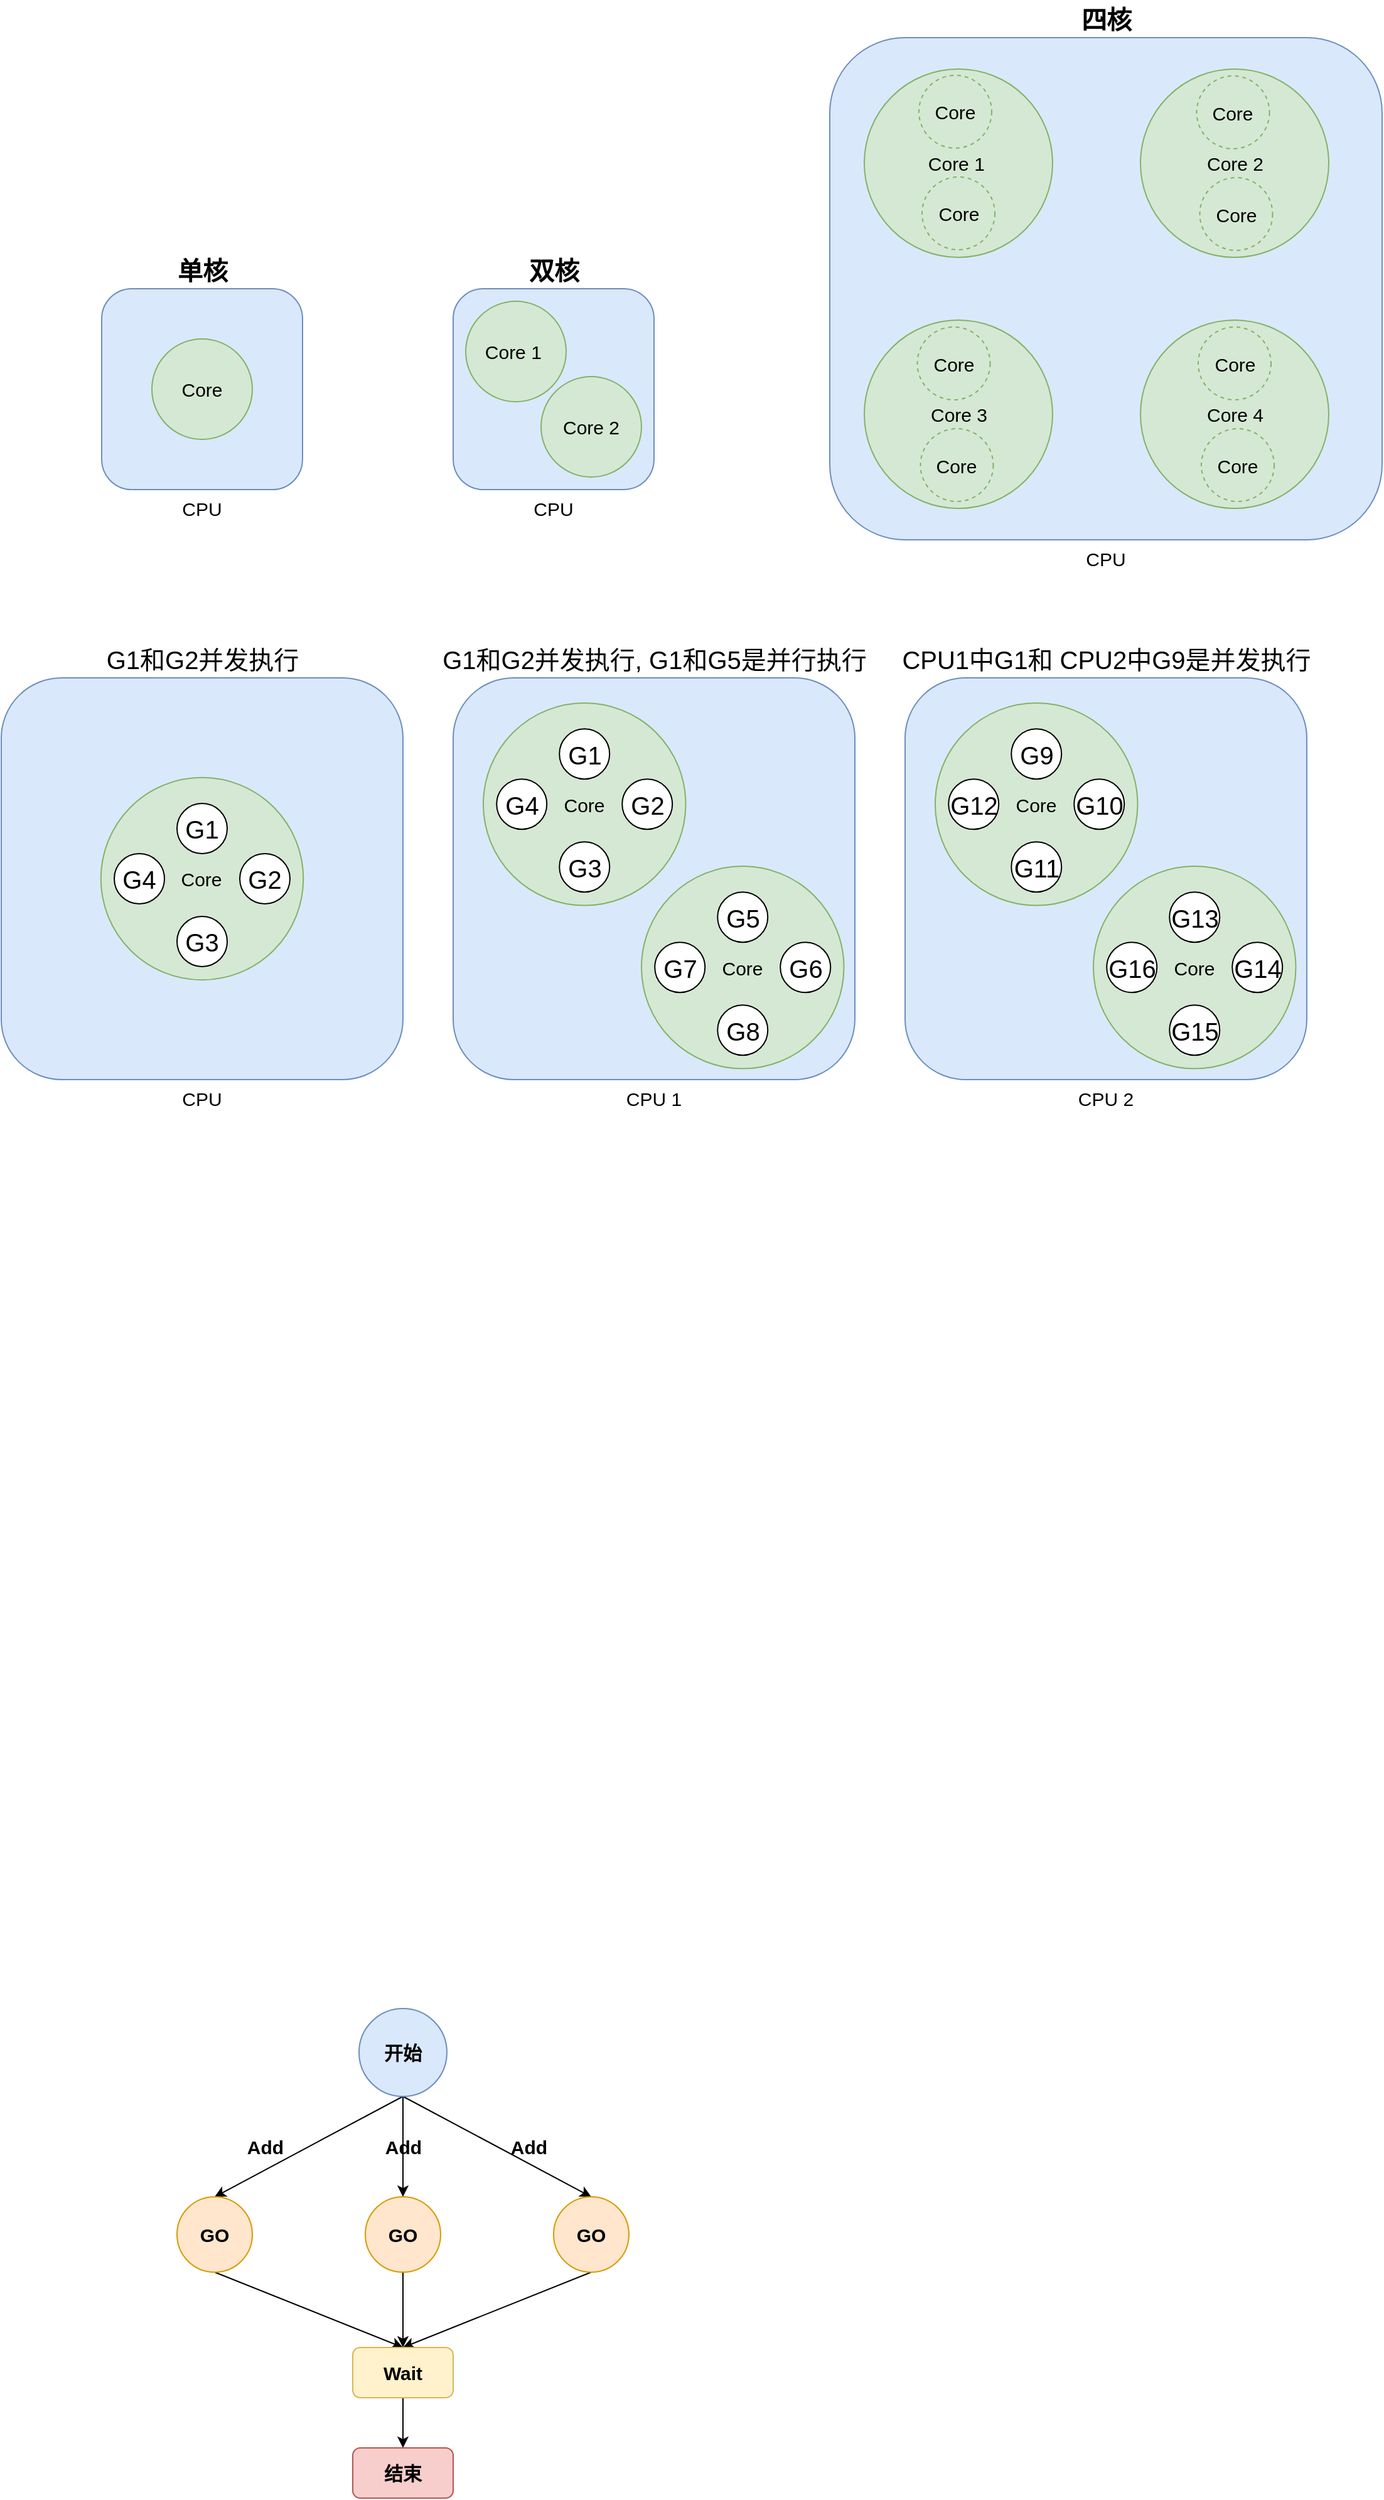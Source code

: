 <mxfile version="14.6.13" type="device" pages="4"><diagram id="2MF0oBLDKC4ToNOeg6sz" name="并发与并行"><mxGraphModel dx="946" dy="1061" grid="0" gridSize="10" guides="1" tooltips="1" connect="1" arrows="1" fold="1" page="0" pageScale="1" pageWidth="1169" pageHeight="827" math="0" shadow="0"><root><mxCell id="m6voooPMPIwfVR3LbS1w-0"/><mxCell id="m6voooPMPIwfVR3LbS1w-1" parent="m6voooPMPIwfVR3LbS1w-0"/><mxCell id="m6voooPMPIwfVR3LbS1w-15" value="&lt;span&gt;CPU&lt;/span&gt;" style="rounded=1;whiteSpace=wrap;html=1;fontSize=15;labelPosition=center;verticalLabelPosition=bottom;align=center;verticalAlign=top;fillColor=#dae8fc;strokeColor=#6c8ebf;" parent="m6voooPMPIwfVR3LbS1w-1" vertex="1"><mxGeometry x="40" y="510.01" width="320" height="320" as="geometry"/></mxCell><mxCell id="m6voooPMPIwfVR3LbS1w-7" value="单核" style="text;html=1;align=center;verticalAlign=middle;resizable=0;points=[];autosize=1;strokeColor=none;fontSize=20;fontStyle=1" parent="m6voooPMPIwfVR3LbS1w-1" vertex="1"><mxGeometry x="170" y="170" width="60" height="30" as="geometry"/></mxCell><mxCell id="m6voooPMPIwfVR3LbS1w-8" value="双核" style="text;html=1;align=center;verticalAlign=middle;resizable=0;points=[];autosize=1;strokeColor=none;fontSize=20;fontStyle=1" parent="m6voooPMPIwfVR3LbS1w-1" vertex="1"><mxGeometry x="450" y="170" width="60" height="30" as="geometry"/></mxCell><mxCell id="m6voooPMPIwfVR3LbS1w-12" value="" style="group" parent="m6voooPMPIwfVR3LbS1w-1" vertex="1" connectable="0"><mxGeometry x="120" y="200" width="160" height="160" as="geometry"/></mxCell><mxCell id="m6voooPMPIwfVR3LbS1w-3" value="&lt;span&gt;CPU&lt;/span&gt;" style="rounded=1;whiteSpace=wrap;html=1;fontSize=15;labelPosition=center;verticalLabelPosition=bottom;align=center;verticalAlign=top;fillColor=#dae8fc;strokeColor=#6c8ebf;" parent="m6voooPMPIwfVR3LbS1w-12" vertex="1"><mxGeometry width="160" height="160" as="geometry"/></mxCell><mxCell id="m6voooPMPIwfVR3LbS1w-2" value="Core" style="ellipse;whiteSpace=wrap;html=1;aspect=fixed;fontSize=15;fillColor=#d5e8d4;strokeColor=#82b366;" parent="m6voooPMPIwfVR3LbS1w-12" vertex="1"><mxGeometry x="40" y="40" width="80" height="80" as="geometry"/></mxCell><mxCell id="m6voooPMPIwfVR3LbS1w-13" value="" style="group" parent="m6voooPMPIwfVR3LbS1w-1" vertex="1" connectable="0"><mxGeometry x="400" y="200" width="160" height="160" as="geometry"/></mxCell><mxCell id="m6voooPMPIwfVR3LbS1w-4" value="&lt;span&gt;CPU&lt;/span&gt;" style="rounded=1;whiteSpace=wrap;html=1;fontSize=15;labelPosition=center;verticalLabelPosition=bottom;align=center;verticalAlign=top;fillColor=#dae8fc;strokeColor=#6c8ebf;" parent="m6voooPMPIwfVR3LbS1w-13" vertex="1"><mxGeometry width="160" height="160" as="geometry"/></mxCell><mxCell id="m6voooPMPIwfVR3LbS1w-5" value="Core 1&amp;nbsp;" style="ellipse;whiteSpace=wrap;html=1;aspect=fixed;fontSize=15;fillColor=#d5e8d4;strokeColor=#82b366;" parent="m6voooPMPIwfVR3LbS1w-13" vertex="1"><mxGeometry x="10" y="10" width="80" height="80" as="geometry"/></mxCell><mxCell id="m6voooPMPIwfVR3LbS1w-6" value="Core 2" style="ellipse;whiteSpace=wrap;html=1;aspect=fixed;fontSize=15;fillColor=#d5e8d4;strokeColor=#82b366;" parent="m6voooPMPIwfVR3LbS1w-13" vertex="1"><mxGeometry x="70" y="70" width="80" height="80" as="geometry"/></mxCell><mxCell id="m6voooPMPIwfVR3LbS1w-23" value="&lt;span&gt;CPU 1&lt;/span&gt;" style="rounded=1;whiteSpace=wrap;html=1;fontSize=15;labelPosition=center;verticalLabelPosition=bottom;align=center;verticalAlign=top;fillColor=#dae8fc;strokeColor=#6c8ebf;" parent="m6voooPMPIwfVR3LbS1w-1" vertex="1"><mxGeometry x="400" y="510" width="320" height="320" as="geometry"/></mxCell><mxCell id="m6voooPMPIwfVR3LbS1w-26" value="" style="group" parent="m6voooPMPIwfVR3LbS1w-1" vertex="1" connectable="0"><mxGeometry x="119.38" y="589.38" width="161.25" height="161.25" as="geometry"/></mxCell><mxCell id="m6voooPMPIwfVR3LbS1w-16" value="Core" style="ellipse;whiteSpace=wrap;html=1;aspect=fixed;fontSize=15;fillColor=#d5e8d4;strokeColor=#82b366;" parent="m6voooPMPIwfVR3LbS1w-26" vertex="1"><mxGeometry width="161.25" height="161.25" as="geometry"/></mxCell><mxCell id="m6voooPMPIwfVR3LbS1w-19" value="G1" style="ellipse;whiteSpace=wrap;html=1;aspect=fixed;fontSize=20;" parent="m6voooPMPIwfVR3LbS1w-26" vertex="1"><mxGeometry x="60.62" y="20.63" width="40" height="40" as="geometry"/></mxCell><mxCell id="m6voooPMPIwfVR3LbS1w-20" value="G2" style="ellipse;whiteSpace=wrap;html=1;aspect=fixed;fontSize=20;" parent="m6voooPMPIwfVR3LbS1w-26" vertex="1"><mxGeometry x="110.62" y="60.63" width="40" height="40" as="geometry"/></mxCell><mxCell id="m6voooPMPIwfVR3LbS1w-21" value="G3" style="ellipse;whiteSpace=wrap;html=1;aspect=fixed;fontSize=20;" parent="m6voooPMPIwfVR3LbS1w-26" vertex="1"><mxGeometry x="60.63" y="110.63" width="40" height="40" as="geometry"/></mxCell><mxCell id="m6voooPMPIwfVR3LbS1w-22" value="G4" style="ellipse;whiteSpace=wrap;html=1;aspect=fixed;fontSize=20;" parent="m6voooPMPIwfVR3LbS1w-26" vertex="1"><mxGeometry x="10.62" y="60.62" width="40" height="40" as="geometry"/></mxCell><mxCell id="m6voooPMPIwfVR3LbS1w-27" value="" style="group" parent="m6voooPMPIwfVR3LbS1w-1" vertex="1" connectable="0"><mxGeometry x="424" y="530.01" width="161.25" height="161.25" as="geometry"/></mxCell><mxCell id="m6voooPMPIwfVR3LbS1w-28" value="Core" style="ellipse;whiteSpace=wrap;html=1;aspect=fixed;fontSize=15;fillColor=#d5e8d4;strokeColor=#82b366;" parent="m6voooPMPIwfVR3LbS1w-27" vertex="1"><mxGeometry width="161.25" height="161.25" as="geometry"/></mxCell><mxCell id="m6voooPMPIwfVR3LbS1w-29" value="G1" style="ellipse;whiteSpace=wrap;html=1;aspect=fixed;fontSize=20;" parent="m6voooPMPIwfVR3LbS1w-27" vertex="1"><mxGeometry x="60.62" y="20.63" width="40" height="40" as="geometry"/></mxCell><mxCell id="m6voooPMPIwfVR3LbS1w-30" value="G2" style="ellipse;whiteSpace=wrap;html=1;aspect=fixed;fontSize=20;" parent="m6voooPMPIwfVR3LbS1w-27" vertex="1"><mxGeometry x="110.62" y="60.63" width="40" height="40" as="geometry"/></mxCell><mxCell id="m6voooPMPIwfVR3LbS1w-31" value="G3" style="ellipse;whiteSpace=wrap;html=1;aspect=fixed;fontSize=20;" parent="m6voooPMPIwfVR3LbS1w-27" vertex="1"><mxGeometry x="60.63" y="110.63" width="40" height="40" as="geometry"/></mxCell><mxCell id="m6voooPMPIwfVR3LbS1w-32" value="G4" style="ellipse;whiteSpace=wrap;html=1;aspect=fixed;fontSize=20;" parent="m6voooPMPIwfVR3LbS1w-27" vertex="1"><mxGeometry x="10.62" y="60.62" width="40" height="40" as="geometry"/></mxCell><mxCell id="m6voooPMPIwfVR3LbS1w-33" value="" style="group" parent="m6voooPMPIwfVR3LbS1w-1" vertex="1" connectable="0"><mxGeometry x="550" y="660.01" width="161.25" height="161.25" as="geometry"/></mxCell><mxCell id="m6voooPMPIwfVR3LbS1w-34" value="Core" style="ellipse;whiteSpace=wrap;html=1;aspect=fixed;fontSize=15;fillColor=#d5e8d4;strokeColor=#82b366;" parent="m6voooPMPIwfVR3LbS1w-33" vertex="1"><mxGeometry width="161.25" height="161.25" as="geometry"/></mxCell><mxCell id="m6voooPMPIwfVR3LbS1w-35" value="G5" style="ellipse;whiteSpace=wrap;html=1;aspect=fixed;fontSize=20;" parent="m6voooPMPIwfVR3LbS1w-33" vertex="1"><mxGeometry x="60.62" y="20.63" width="40" height="40" as="geometry"/></mxCell><mxCell id="m6voooPMPIwfVR3LbS1w-36" value="G6" style="ellipse;whiteSpace=wrap;html=1;aspect=fixed;fontSize=20;" parent="m6voooPMPIwfVR3LbS1w-33" vertex="1"><mxGeometry x="110.62" y="60.63" width="40" height="40" as="geometry"/></mxCell><mxCell id="m6voooPMPIwfVR3LbS1w-37" value="G8" style="ellipse;whiteSpace=wrap;html=1;aspect=fixed;fontSize=20;" parent="m6voooPMPIwfVR3LbS1w-33" vertex="1"><mxGeometry x="60.63" y="110.63" width="40" height="40" as="geometry"/></mxCell><mxCell id="m6voooPMPIwfVR3LbS1w-38" value="G7" style="ellipse;whiteSpace=wrap;html=1;aspect=fixed;fontSize=20;" parent="m6voooPMPIwfVR3LbS1w-33" vertex="1"><mxGeometry x="10.62" y="60.62" width="40" height="40" as="geometry"/></mxCell><mxCell id="m6voooPMPIwfVR3LbS1w-39" value="G1和G2并发执行" style="text;html=1;align=center;verticalAlign=middle;resizable=0;points=[];autosize=1;strokeColor=none;fontSize=20;" parent="m6voooPMPIwfVR3LbS1w-1" vertex="1"><mxGeometry x="115" y="480" width="170" height="30" as="geometry"/></mxCell><mxCell id="m6voooPMPIwfVR3LbS1w-40" value="G1和G2并发执行, G1和G5是并行执行" style="text;html=1;align=center;verticalAlign=middle;resizable=0;points=[];autosize=1;strokeColor=none;fontSize=20;" parent="m6voooPMPIwfVR3LbS1w-1" vertex="1"><mxGeometry x="385" y="480" width="350" height="30" as="geometry"/></mxCell><mxCell id="m6voooPMPIwfVR3LbS1w-41" value="&lt;span&gt;CPU 2&lt;/span&gt;" style="rounded=1;whiteSpace=wrap;html=1;fontSize=15;labelPosition=center;verticalLabelPosition=bottom;align=center;verticalAlign=top;fillColor=#dae8fc;strokeColor=#6c8ebf;" parent="m6voooPMPIwfVR3LbS1w-1" vertex="1"><mxGeometry x="760" y="510" width="320" height="320" as="geometry"/></mxCell><mxCell id="m6voooPMPIwfVR3LbS1w-42" value="" style="group" parent="m6voooPMPIwfVR3LbS1w-1" vertex="1" connectable="0"><mxGeometry x="784" y="530.01" width="161.25" height="161.25" as="geometry"/></mxCell><mxCell id="m6voooPMPIwfVR3LbS1w-43" value="Core" style="ellipse;whiteSpace=wrap;html=1;aspect=fixed;fontSize=15;fillColor=#d5e8d4;strokeColor=#82b366;" parent="m6voooPMPIwfVR3LbS1w-42" vertex="1"><mxGeometry width="161.25" height="161.25" as="geometry"/></mxCell><mxCell id="m6voooPMPIwfVR3LbS1w-44" value="G9" style="ellipse;whiteSpace=wrap;html=1;aspect=fixed;fontSize=20;" parent="m6voooPMPIwfVR3LbS1w-42" vertex="1"><mxGeometry x="60.62" y="20.63" width="40" height="40" as="geometry"/></mxCell><mxCell id="m6voooPMPIwfVR3LbS1w-45" value="G10" style="ellipse;whiteSpace=wrap;html=1;aspect=fixed;fontSize=20;" parent="m6voooPMPIwfVR3LbS1w-42" vertex="1"><mxGeometry x="110.62" y="60.63" width="40" height="40" as="geometry"/></mxCell><mxCell id="m6voooPMPIwfVR3LbS1w-46" value="G11" style="ellipse;whiteSpace=wrap;html=1;aspect=fixed;fontSize=20;" parent="m6voooPMPIwfVR3LbS1w-42" vertex="1"><mxGeometry x="60.63" y="110.63" width="40" height="40" as="geometry"/></mxCell><mxCell id="m6voooPMPIwfVR3LbS1w-47" value="G12" style="ellipse;whiteSpace=wrap;html=1;aspect=fixed;fontSize=20;" parent="m6voooPMPIwfVR3LbS1w-42" vertex="1"><mxGeometry x="10.62" y="60.62" width="40" height="40" as="geometry"/></mxCell><mxCell id="m6voooPMPIwfVR3LbS1w-48" value="" style="group" parent="m6voooPMPIwfVR3LbS1w-1" vertex="1" connectable="0"><mxGeometry x="910" y="660.01" width="161.25" height="161.25" as="geometry"/></mxCell><mxCell id="m6voooPMPIwfVR3LbS1w-49" value="Core" style="ellipse;whiteSpace=wrap;html=1;aspect=fixed;fontSize=15;fillColor=#d5e8d4;strokeColor=#82b366;" parent="m6voooPMPIwfVR3LbS1w-48" vertex="1"><mxGeometry width="161.25" height="161.25" as="geometry"/></mxCell><mxCell id="m6voooPMPIwfVR3LbS1w-50" value="G13" style="ellipse;whiteSpace=wrap;html=1;aspect=fixed;fontSize=20;" parent="m6voooPMPIwfVR3LbS1w-48" vertex="1"><mxGeometry x="60.62" y="20.63" width="40" height="40" as="geometry"/></mxCell><mxCell id="m6voooPMPIwfVR3LbS1w-51" value="G14" style="ellipse;whiteSpace=wrap;html=1;aspect=fixed;fontSize=20;" parent="m6voooPMPIwfVR3LbS1w-48" vertex="1"><mxGeometry x="110.62" y="60.63" width="40" height="40" as="geometry"/></mxCell><mxCell id="m6voooPMPIwfVR3LbS1w-52" value="G15" style="ellipse;whiteSpace=wrap;html=1;aspect=fixed;fontSize=20;" parent="m6voooPMPIwfVR3LbS1w-48" vertex="1"><mxGeometry x="60.63" y="110.63" width="40" height="40" as="geometry"/></mxCell><mxCell id="m6voooPMPIwfVR3LbS1w-53" value="G16" style="ellipse;whiteSpace=wrap;html=1;aspect=fixed;fontSize=20;" parent="m6voooPMPIwfVR3LbS1w-48" vertex="1"><mxGeometry x="10.62" y="60.62" width="40" height="40" as="geometry"/></mxCell><mxCell id="m6voooPMPIwfVR3LbS1w-54" value="CPU1中G1和 CPU2中G9是并发执行" style="text;html=1;align=center;verticalAlign=middle;resizable=0;points=[];autosize=1;strokeColor=none;fontSize=20;" parent="m6voooPMPIwfVR3LbS1w-1" vertex="1"><mxGeometry x="750" y="480" width="340" height="30" as="geometry"/></mxCell><mxCell id="PexRSfqAhoK5nQf5di9U-32" value="" style="shape=image;verticalLabelPosition=bottom;labelBackgroundColor=none;verticalAlign=top;aspect=fixed;imageAspect=0;image=https://img.taohuawu.club/gallery/GMP-scheduler.png;labelBorderColor=none;" parent="m6voooPMPIwfVR3LbS1w-1" vertex="1"><mxGeometry x="40" y="920" width="663.83" height="600" as="geometry"/></mxCell><mxCell id="QjNGWGStPDw2j1LqXIof-12" value="四核" style="text;html=1;align=center;verticalAlign=middle;resizable=0;points=[];autosize=1;strokeColor=none;fontSize=20;fontStyle=1" vertex="1" parent="m6voooPMPIwfVR3LbS1w-1"><mxGeometry x="890" y="-30" width="60" height="30" as="geometry"/></mxCell><mxCell id="QjNGWGStPDw2j1LqXIof-13" value="" style="group" vertex="1" connectable="0" parent="m6voooPMPIwfVR3LbS1w-1"><mxGeometry x="700" width="440" height="400" as="geometry"/></mxCell><mxCell id="QjNGWGStPDw2j1LqXIof-14" value="&lt;span&gt;CPU&lt;/span&gt;" style="rounded=1;whiteSpace=wrap;html=1;fontSize=15;labelPosition=center;verticalLabelPosition=bottom;align=center;verticalAlign=top;fillColor=#dae8fc;strokeColor=#6c8ebf;" vertex="1" parent="QjNGWGStPDw2j1LqXIof-13"><mxGeometry width="440" height="400" as="geometry"/></mxCell><mxCell id="QjNGWGStPDw2j1LqXIof-15" value="Core 1&amp;nbsp;" style="ellipse;whiteSpace=wrap;html=1;aspect=fixed;fontSize=15;fillColor=#d5e8d4;strokeColor=#82b366;" vertex="1" parent="QjNGWGStPDw2j1LqXIof-13"><mxGeometry x="27.5" y="25" width="150" height="150" as="geometry"/></mxCell><mxCell id="QjNGWGStPDw2j1LqXIof-16" value="Core 2" style="ellipse;whiteSpace=wrap;html=1;aspect=fixed;fontSize=15;fillColor=#d5e8d4;strokeColor=#82b366;" vertex="1" parent="QjNGWGStPDw2j1LqXIof-13"><mxGeometry x="247.5" y="25" width="150" height="150" as="geometry"/></mxCell><mxCell id="QjNGWGStPDw2j1LqXIof-17" value="Core 3" style="ellipse;whiteSpace=wrap;html=1;aspect=fixed;fontSize=15;fillColor=#d5e8d4;strokeColor=#82b366;" vertex="1" parent="QjNGWGStPDw2j1LqXIof-13"><mxGeometry x="27.5" y="225" width="150" height="150" as="geometry"/></mxCell><mxCell id="QjNGWGStPDw2j1LqXIof-18" value="Core 4" style="ellipse;whiteSpace=wrap;html=1;aspect=fixed;fontSize=15;fillColor=#d5e8d4;strokeColor=#82b366;" vertex="1" parent="QjNGWGStPDw2j1LqXIof-13"><mxGeometry x="247.5" y="225" width="150" height="150" as="geometry"/></mxCell><mxCell id="QjNGWGStPDw2j1LqXIof-19" value="Core" style="ellipse;whiteSpace=wrap;html=1;aspect=fixed;fontSize=15;fillColor=#d5e8d4;strokeColor=#82b366;dashed=1;" vertex="1" parent="QjNGWGStPDw2j1LqXIof-13"><mxGeometry x="71" y="30" width="58" height="58" as="geometry"/></mxCell><mxCell id="QjNGWGStPDw2j1LqXIof-20" value="Core" style="ellipse;whiteSpace=wrap;html=1;aspect=fixed;fontSize=15;fillColor=#d5e8d4;strokeColor=#82b366;dashed=1;" vertex="1" parent="QjNGWGStPDw2j1LqXIof-13"><mxGeometry x="73.5" y="111" width="58" height="58" as="geometry"/></mxCell><mxCell id="QjNGWGStPDw2j1LqXIof-25" value="Core" style="ellipse;whiteSpace=wrap;html=1;aspect=fixed;fontSize=15;fillColor=#d5e8d4;strokeColor=#82b366;dashed=1;" vertex="1" parent="QjNGWGStPDw2j1LqXIof-13"><mxGeometry x="292.25" y="30.5" width="58" height="58" as="geometry"/></mxCell><mxCell id="QjNGWGStPDw2j1LqXIof-26" value="Core" style="ellipse;whiteSpace=wrap;html=1;aspect=fixed;fontSize=15;fillColor=#d5e8d4;strokeColor=#82b366;dashed=1;" vertex="1" parent="QjNGWGStPDw2j1LqXIof-13"><mxGeometry x="294.75" y="111.5" width="58" height="58" as="geometry"/></mxCell><mxCell id="QjNGWGStPDw2j1LqXIof-27" value="Core" style="ellipse;whiteSpace=wrap;html=1;aspect=fixed;fontSize=15;fillColor=#d5e8d4;strokeColor=#82b366;dashed=1;" vertex="1" parent="QjNGWGStPDw2j1LqXIof-13"><mxGeometry x="69.75" y="230.5" width="58" height="58" as="geometry"/></mxCell><mxCell id="QjNGWGStPDw2j1LqXIof-28" value="Core" style="ellipse;whiteSpace=wrap;html=1;aspect=fixed;fontSize=15;fillColor=#d5e8d4;strokeColor=#82b366;dashed=1;" vertex="1" parent="QjNGWGStPDw2j1LqXIof-13"><mxGeometry x="72.25" y="311.5" width="58" height="58" as="geometry"/></mxCell><mxCell id="QjNGWGStPDw2j1LqXIof-29" value="Core" style="ellipse;whiteSpace=wrap;html=1;aspect=fixed;fontSize=15;fillColor=#d5e8d4;strokeColor=#82b366;dashed=1;" vertex="1" parent="QjNGWGStPDw2j1LqXIof-13"><mxGeometry x="293.5" y="230.5" width="58" height="58" as="geometry"/></mxCell><mxCell id="QjNGWGStPDw2j1LqXIof-30" value="Core" style="ellipse;whiteSpace=wrap;html=1;aspect=fixed;fontSize=15;fillColor=#d5e8d4;strokeColor=#82b366;dashed=1;" vertex="1" parent="QjNGWGStPDw2j1LqXIof-13"><mxGeometry x="296" y="311.5" width="58" height="58" as="geometry"/></mxCell><mxCell id="g3rIBEX0X5oPcjY2TqDn-4" style="edgeStyle=orthogonalEdgeStyle;rounded=0;orthogonalLoop=1;jettySize=auto;html=1;exitX=0.5;exitY=1;exitDx=0;exitDy=0;fontSize=15;fontStyle=1" edge="1" parent="m6voooPMPIwfVR3LbS1w-1" source="g3rIBEX0X5oPcjY2TqDn-0" target="g3rIBEX0X5oPcjY2TqDn-2"><mxGeometry relative="1" as="geometry"/></mxCell><mxCell id="g3rIBEX0X5oPcjY2TqDn-5" style="rounded=0;orthogonalLoop=1;jettySize=auto;html=1;exitX=0.5;exitY=1;exitDx=0;exitDy=0;entryX=0.5;entryY=0;entryDx=0;entryDy=0;fontSize=15;fontStyle=1" edge="1" parent="m6voooPMPIwfVR3LbS1w-1" source="g3rIBEX0X5oPcjY2TqDn-0" target="g3rIBEX0X5oPcjY2TqDn-1"><mxGeometry relative="1" as="geometry"/></mxCell><mxCell id="g3rIBEX0X5oPcjY2TqDn-6" style="edgeStyle=none;rounded=0;orthogonalLoop=1;jettySize=auto;html=1;exitX=0.5;exitY=1;exitDx=0;exitDy=0;entryX=0.5;entryY=0;entryDx=0;entryDy=0;fontSize=15;fontStyle=1" edge="1" parent="m6voooPMPIwfVR3LbS1w-1" source="g3rIBEX0X5oPcjY2TqDn-0" target="g3rIBEX0X5oPcjY2TqDn-3"><mxGeometry relative="1" as="geometry"/></mxCell><mxCell id="g3rIBEX0X5oPcjY2TqDn-0" value="开始" style="ellipse;whiteSpace=wrap;html=1;aspect=fixed;fillColor=#dae8fc;strokeColor=#6c8ebf;fontSize=15;fontStyle=1" vertex="1" parent="m6voooPMPIwfVR3LbS1w-1"><mxGeometry x="325" y="1570" width="70" height="70" as="geometry"/></mxCell><mxCell id="g3rIBEX0X5oPcjY2TqDn-14" style="edgeStyle=none;rounded=0;orthogonalLoop=1;jettySize=auto;html=1;exitX=0.5;exitY=1;exitDx=0;exitDy=0;entryX=0.5;entryY=0;entryDx=0;entryDy=0;fontSize=15;fontStyle=1" edge="1" parent="m6voooPMPIwfVR3LbS1w-1" source="g3rIBEX0X5oPcjY2TqDn-1" target="g3rIBEX0X5oPcjY2TqDn-11"><mxGeometry relative="1" as="geometry"/></mxCell><mxCell id="g3rIBEX0X5oPcjY2TqDn-1" value="GO" style="ellipse;whiteSpace=wrap;html=1;aspect=fixed;fillColor=#ffe6cc;strokeColor=#d79b00;fontSize=15;fontStyle=1" vertex="1" parent="m6voooPMPIwfVR3LbS1w-1"><mxGeometry x="180" y="1720" width="60" height="60" as="geometry"/></mxCell><mxCell id="g3rIBEX0X5oPcjY2TqDn-13" style="edgeStyle=none;rounded=0;orthogonalLoop=1;jettySize=auto;html=1;exitX=0.5;exitY=1;exitDx=0;exitDy=0;fontSize=15;fontStyle=1" edge="1" parent="m6voooPMPIwfVR3LbS1w-1" source="g3rIBEX0X5oPcjY2TqDn-2" target="g3rIBEX0X5oPcjY2TqDn-11"><mxGeometry relative="1" as="geometry"/></mxCell><mxCell id="g3rIBEX0X5oPcjY2TqDn-2" value="GO" style="ellipse;whiteSpace=wrap;html=1;aspect=fixed;fillColor=#ffe6cc;strokeColor=#d79b00;fontSize=15;fontStyle=1" vertex="1" parent="m6voooPMPIwfVR3LbS1w-1"><mxGeometry x="330" y="1720" width="60" height="60" as="geometry"/></mxCell><mxCell id="g3rIBEX0X5oPcjY2TqDn-15" style="edgeStyle=none;rounded=0;orthogonalLoop=1;jettySize=auto;html=1;exitX=0.5;exitY=1;exitDx=0;exitDy=0;entryX=0.5;entryY=0;entryDx=0;entryDy=0;fontSize=15;fontStyle=1" edge="1" parent="m6voooPMPIwfVR3LbS1w-1" source="g3rIBEX0X5oPcjY2TqDn-3" target="g3rIBEX0X5oPcjY2TqDn-11"><mxGeometry relative="1" as="geometry"/></mxCell><mxCell id="g3rIBEX0X5oPcjY2TqDn-3" value="GO" style="ellipse;whiteSpace=wrap;html=1;aspect=fixed;fillColor=#ffe6cc;strokeColor=#d79b00;fontSize=15;fontStyle=1" vertex="1" parent="m6voooPMPIwfVR3LbS1w-1"><mxGeometry x="480" y="1720" width="60" height="60" as="geometry"/></mxCell><mxCell id="g3rIBEX0X5oPcjY2TqDn-7" value="Add" style="text;html=1;align=center;verticalAlign=middle;resizable=0;points=[];autosize=1;strokeColor=none;fontSize=15;fontStyle=1" vertex="1" parent="m6voooPMPIwfVR3LbS1w-1"><mxGeometry x="230" y="1670" width="40" height="20" as="geometry"/></mxCell><mxCell id="g3rIBEX0X5oPcjY2TqDn-8" value="Add" style="text;html=1;align=center;verticalAlign=middle;resizable=0;points=[];autosize=1;strokeColor=none;fontSize=15;fontStyle=1" vertex="1" parent="m6voooPMPIwfVR3LbS1w-1"><mxGeometry x="340" y="1670" width="40" height="20" as="geometry"/></mxCell><mxCell id="g3rIBEX0X5oPcjY2TqDn-9" value="Add" style="text;html=1;align=center;verticalAlign=middle;resizable=0;points=[];autosize=1;strokeColor=none;fontSize=15;fontStyle=1" vertex="1" parent="m6voooPMPIwfVR3LbS1w-1"><mxGeometry x="440" y="1670" width="40" height="20" as="geometry"/></mxCell><mxCell id="g3rIBEX0X5oPcjY2TqDn-16" style="edgeStyle=none;rounded=0;orthogonalLoop=1;jettySize=auto;html=1;exitX=0.5;exitY=1;exitDx=0;exitDy=0;entryX=0.5;entryY=0;entryDx=0;entryDy=0;fontSize=15;" edge="1" parent="m6voooPMPIwfVR3LbS1w-1" source="g3rIBEX0X5oPcjY2TqDn-11" target="g3rIBEX0X5oPcjY2TqDn-12"><mxGeometry relative="1" as="geometry"/></mxCell><mxCell id="g3rIBEX0X5oPcjY2TqDn-11" value="Wait" style="rounded=1;whiteSpace=wrap;html=1;fontSize=15;fontStyle=1;fillColor=#fff2cc;strokeColor=#d6b656;" vertex="1" parent="m6voooPMPIwfVR3LbS1w-1"><mxGeometry x="320" y="1840" width="80" height="40" as="geometry"/></mxCell><mxCell id="g3rIBEX0X5oPcjY2TqDn-12" value="结束" style="rounded=1;whiteSpace=wrap;html=1;fontSize=15;fontStyle=1;fillColor=#f8cecc;strokeColor=#b85450;" vertex="1" parent="m6voooPMPIwfVR3LbS1w-1"><mxGeometry x="320" y="1920" width="80" height="40" as="geometry"/></mxCell></root></mxGraphModel></diagram><diagram id="ObvXw08kauzN-4rwzI1M" name="并发修改临界区"><mxGraphModel dx="946" dy="661" grid="0" gridSize="10" guides="1" tooltips="1" connect="1" arrows="1" fold="1" page="0" pageScale="1" pageWidth="1169" pageHeight="827" math="0" shadow="0"><root><mxCell id="0"/><mxCell id="1" parent="0"/><mxCell id="zNDFFX9_6zb2VnLbQo6U-10" value="" style="rounded=1;whiteSpace=wrap;html=1;labelBackgroundColor=none;fontSize=16;strokeWidth=1;strokeColor=#d79b00;fillColor=#ffe6cc;" parent="1" vertex="1"><mxGeometry x="80.63" y="1216" width="159.37" height="220" as="geometry"/></mxCell><mxCell id="VmYNPYu47DKNhH69-079-1" value="&lt;font style=&quot;font-size: 18px&quot;&gt;内存&lt;/font&gt;" style="rounded=1;whiteSpace=wrap;html=1;fontStyle=1;fontSize=15;fillColor=#dae8fc;strokeColor=#6c8ebf;labelPosition=center;verticalLabelPosition=bottom;align=center;verticalAlign=top;" parent="1" vertex="1"><mxGeometry x="120" y="360" width="400" height="80" as="geometry"/></mxCell><mxCell id="VmYNPYu47DKNhH69-079-2" value="CPU-Core-1" style="rounded=1;whiteSpace=wrap;html=1;labelPosition=left;verticalLabelPosition=middle;align=right;verticalAlign=middle;fontStyle=1;fontSize=15;fillColor=#fff2cc;strokeColor=#d6b656;" parent="1" vertex="1"><mxGeometry x="120" y="240" width="120" height="60" as="geometry"/></mxCell><mxCell id="VmYNPYu47DKNhH69-079-3" value="&lt;span style=&quot;text-align: right&quot;&gt;CPU-Core-2&lt;/span&gt;" style="rounded=1;whiteSpace=wrap;html=1;labelPosition=right;verticalLabelPosition=middle;align=left;verticalAlign=middle;fontStyle=1;fontSize=15;fillColor=#fff2cc;strokeColor=#d6b656;" parent="1" vertex="1"><mxGeometry x="400" y="240" width="120" height="60" as="geometry"/></mxCell><mxCell id="VmYNPYu47DKNhH69-079-6" style="edgeStyle=orthogonalEdgeStyle;rounded=0;orthogonalLoop=1;jettySize=auto;html=1;exitX=0.5;exitY=1;exitDx=0;exitDy=0;entryX=0.5;entryY=0;entryDx=0;entryDy=0;fontStyle=1;fontSize=15;" parent="1" source="VmYNPYu47DKNhH69-079-4" target="VmYNPYu47DKNhH69-079-2" edge="1"><mxGeometry relative="1" as="geometry"/></mxCell><mxCell id="VmYNPYu47DKNhH69-079-4" value="GoroutineA" style="rounded=1;whiteSpace=wrap;html=1;fontStyle=1;fontSize=15;fillColor=#ffe6cc;strokeColor=#d79b00;" parent="1" vertex="1"><mxGeometry x="137.5" y="120" width="85" height="50" as="geometry"/></mxCell><mxCell id="VmYNPYu47DKNhH69-079-13" style="edgeStyle=orthogonalEdgeStyle;rounded=0;orthogonalLoop=1;jettySize=auto;html=1;exitX=0.5;exitY=1;exitDx=0;exitDy=0;fontStyle=1;fontSize=15;" parent="1" source="VmYNPYu47DKNhH69-079-5" target="VmYNPYu47DKNhH69-079-3" edge="1"><mxGeometry relative="1" as="geometry"/></mxCell><mxCell id="VmYNPYu47DKNhH69-079-5" value="&lt;span style=&quot;font-size: 15px;&quot;&gt;GoroutineB&lt;/span&gt;" style="rounded=1;whiteSpace=wrap;html=1;fontStyle=1;fontSize=15;fillColor=#ffe6cc;strokeColor=#d79b00;" parent="1" vertex="1"><mxGeometry x="417.5" y="120" width="85" height="50" as="geometry"/></mxCell><mxCell id="VmYNPYu47DKNhH69-079-10" style="edgeStyle=orthogonalEdgeStyle;rounded=0;orthogonalLoop=1;jettySize=auto;html=1;exitX=0;exitY=0.5;exitDx=0;exitDy=0;entryX=0.5;entryY=1;entryDx=0;entryDy=0;startArrow=classic;startFill=1;fontStyle=1;fontSize=15;dashed=1;" parent="1" source="VmYNPYu47DKNhH69-079-7" target="VmYNPYu47DKNhH69-079-2" edge="1"><mxGeometry relative="1" as="geometry"/></mxCell><mxCell id="VmYNPYu47DKNhH69-079-11" style="edgeStyle=orthogonalEdgeStyle;rounded=0;orthogonalLoop=1;jettySize=auto;html=1;exitX=1;exitY=0.5;exitDx=0;exitDy=0;entryX=0.5;entryY=1;entryDx=0;entryDy=0;startArrow=classic;startFill=1;fontStyle=1;fontSize=15;dashed=1;" parent="1" source="VmYNPYu47DKNhH69-079-7" target="VmYNPYu47DKNhH69-079-3" edge="1"><mxGeometry relative="1" as="geometry"/></mxCell><mxCell id="VmYNPYu47DKNhH69-079-7" value="Count = 0" style="ellipse;whiteSpace=wrap;html=1;fontStyle=1;fontSize=15;fillColor=#d5e8d4;strokeColor=#82b366;" parent="1" vertex="1"><mxGeometry x="280" y="374" width="80" height="40" as="geometry"/></mxCell><mxCell id="VmYNPYu47DKNhH69-079-8" value="Count = 0" style="ellipse;whiteSpace=wrap;html=1;fontStyle=1;fontSize=15;fillColor=#d5e8d4;strokeColor=#82b366;" parent="1" vertex="1"><mxGeometry x="145" y="250" width="80" height="40" as="geometry"/></mxCell><mxCell id="VmYNPYu47DKNhH69-079-9" value="Count = 0" style="ellipse;whiteSpace=wrap;html=1;fontStyle=1;fontSize=15;fillColor=#d5e8d4;strokeColor=#82b366;" parent="1" vertex="1"><mxGeometry x="415" y="250" width="80" height="40" as="geometry"/></mxCell><mxCell id="VmYNPYu47DKNhH69-079-12" value="读取Count&lt;br&gt;并Count++" style="text;html=1;align=center;verticalAlign=middle;resizable=0;points=[];autosize=1;strokeColor=none;fontStyle=1;fontSize=15;" parent="1" vertex="1"><mxGeometry x="182" y="180" width="86" height="40" as="geometry"/></mxCell><mxCell id="VmYNPYu47DKNhH69-079-14" value="&lt;font style=&quot;font-size: 15px&quot;&gt;读取Count&lt;br&gt;并Count++&lt;/font&gt;" style="text;html=1;align=center;verticalAlign=middle;resizable=0;points=[];autosize=1;strokeColor=none;fontStyle=1;fontSize=15;" parent="1" vertex="1"><mxGeometry x="458.5" y="180" width="86" height="40" as="geometry"/></mxCell><mxCell id="VmYNPYu47DKNhH69-079-20" style="edgeStyle=orthogonalEdgeStyle;rounded=0;orthogonalLoop=1;jettySize=auto;html=1;exitX=0.5;exitY=1;exitDx=0;exitDy=0;fontSize=15;startArrow=none;startFill=0;" parent="1" source="VmYNPYu47DKNhH69-079-15" target="VmYNPYu47DKNhH69-079-16" edge="1"><mxGeometry relative="1" as="geometry"/></mxCell><mxCell id="VmYNPYu47DKNhH69-079-15" value="GoroutineA" style="rounded=1;whiteSpace=wrap;html=1;fontStyle=1;fontSize=15;fillColor=#ffe6cc;strokeColor=#d79b00;" parent="1" vertex="1"><mxGeometry x="97.5" y="540" width="85" height="50" as="geometry"/></mxCell><mxCell id="VmYNPYu47DKNhH69-079-21" style="edgeStyle=orthogonalEdgeStyle;rounded=0;orthogonalLoop=1;jettySize=auto;html=1;exitX=0.5;exitY=1;exitDx=0;exitDy=0;fontSize=15;startArrow=none;startFill=0;fontStyle=1" parent="1" source="VmYNPYu47DKNhH69-079-16" target="VmYNPYu47DKNhH69-079-17" edge="1"><mxGeometry relative="1" as="geometry"/></mxCell><mxCell id="VmYNPYu47DKNhH69-079-16" value="从内存加载Count值到寄存器" style="rounded=1;whiteSpace=wrap;html=1;fontSize=15;fillColor=#fff2cc;strokeColor=#d6b656;fontStyle=1" parent="1" vertex="1"><mxGeometry x="80" y="640" width="120" height="50" as="geometry"/></mxCell><mxCell id="VmYNPYu47DKNhH69-079-22" style="edgeStyle=orthogonalEdgeStyle;rounded=0;orthogonalLoop=1;jettySize=auto;html=1;exitX=0.5;exitY=1;exitDx=0;exitDy=0;entryX=0.5;entryY=0;entryDx=0;entryDy=0;fontSize=15;startArrow=none;startFill=0;fontStyle=1" parent="1" source="VmYNPYu47DKNhH69-079-17" target="VmYNPYu47DKNhH69-079-18" edge="1"><mxGeometry relative="1" as="geometry"/></mxCell><mxCell id="VmYNPYu47DKNhH69-079-17" value="Count 加 1" style="rounded=1;whiteSpace=wrap;html=1;fontSize=15;fillColor=#fff2cc;strokeColor=#d6b656;fontStyle=1" parent="1" vertex="1"><mxGeometry x="80" y="740" width="120" height="50" as="geometry"/></mxCell><mxCell id="VmYNPYu47DKNhH69-079-23" style="edgeStyle=orthogonalEdgeStyle;rounded=0;orthogonalLoop=1;jettySize=auto;html=1;exitX=0.5;exitY=1;exitDx=0;exitDy=0;entryX=0.5;entryY=0;entryDx=0;entryDy=0;fontSize=15;startArrow=none;startFill=0;fontStyle=1" parent="1" source="VmYNPYu47DKNhH69-079-18" target="VmYNPYu47DKNhH69-079-19" edge="1"><mxGeometry relative="1" as="geometry"/></mxCell><mxCell id="VmYNPYu47DKNhH69-079-18" value="将 Count = 1&lt;br&gt;写回内存" style="rounded=1;whiteSpace=wrap;html=1;fontSize=15;fillColor=#fff2cc;strokeColor=#d6b656;fontStyle=1" parent="1" vertex="1"><mxGeometry x="80" y="840" width="120" height="50" as="geometry"/></mxCell><mxCell id="VmYNPYu47DKNhH69-079-19" value="结束" style="rounded=1;whiteSpace=wrap;html=1;fontSize=15;fillColor=#f8cecc;strokeColor=#b85450;fontStyle=1" parent="1" vertex="1"><mxGeometry x="80" y="920" width="120" height="40" as="geometry"/></mxCell><mxCell id="VmYNPYu47DKNhH69-079-34" style="edgeStyle=orthogonalEdgeStyle;rounded=0;orthogonalLoop=1;jettySize=auto;html=1;exitX=0.5;exitY=1;exitDx=0;exitDy=0;fontSize=15;startArrow=none;startFill=0;" parent="1" source="VmYNPYu47DKNhH69-079-35" target="VmYNPYu47DKNhH69-079-37" edge="1"><mxGeometry relative="1" as="geometry"/></mxCell><mxCell id="VmYNPYu47DKNhH69-079-35" value="GoroutineB" style="rounded=1;whiteSpace=wrap;html=1;fontStyle=1;fontSize=15;fillColor=#ffe6cc;strokeColor=#d79b00;" parent="1" vertex="1"><mxGeometry x="457.5" y="690" width="85" height="50" as="geometry"/></mxCell><mxCell id="VmYNPYu47DKNhH69-079-36" style="edgeStyle=orthogonalEdgeStyle;rounded=0;orthogonalLoop=1;jettySize=auto;html=1;exitX=0.5;exitY=1;exitDx=0;exitDy=0;fontSize=15;startArrow=none;startFill=0;fontStyle=1" parent="1" source="VmYNPYu47DKNhH69-079-37" target="VmYNPYu47DKNhH69-079-39" edge="1"><mxGeometry relative="1" as="geometry"/></mxCell><mxCell id="VmYNPYu47DKNhH69-079-37" value="从内存加载Count值到寄存器" style="rounded=1;whiteSpace=wrap;html=1;fontSize=15;fillColor=#fff2cc;strokeColor=#d6b656;fontStyle=1" parent="1" vertex="1"><mxGeometry x="440" y="790" width="120" height="50" as="geometry"/></mxCell><mxCell id="VmYNPYu47DKNhH69-079-38" style="edgeStyle=orthogonalEdgeStyle;rounded=0;orthogonalLoop=1;jettySize=auto;html=1;exitX=0.5;exitY=1;exitDx=0;exitDy=0;entryX=0.5;entryY=0;entryDx=0;entryDy=0;fontSize=15;startArrow=none;startFill=0;fontStyle=1" parent="1" source="VmYNPYu47DKNhH69-079-39" target="VmYNPYu47DKNhH69-079-41" edge="1"><mxGeometry relative="1" as="geometry"/></mxCell><mxCell id="VmYNPYu47DKNhH69-079-39" value="Count 加 1" style="rounded=1;whiteSpace=wrap;html=1;fontSize=15;fillColor=#fff2cc;strokeColor=#d6b656;fontStyle=1" parent="1" vertex="1"><mxGeometry x="440" y="890" width="120" height="50" as="geometry"/></mxCell><mxCell id="VmYNPYu47DKNhH69-079-40" style="edgeStyle=orthogonalEdgeStyle;rounded=0;orthogonalLoop=1;jettySize=auto;html=1;exitX=0.5;exitY=1;exitDx=0;exitDy=0;entryX=0.5;entryY=0;entryDx=0;entryDy=0;fontSize=15;startArrow=none;startFill=0;fontStyle=1" parent="1" source="VmYNPYu47DKNhH69-079-41" target="VmYNPYu47DKNhH69-079-42" edge="1"><mxGeometry relative="1" as="geometry"/></mxCell><mxCell id="VmYNPYu47DKNhH69-079-41" value="将 Count = 1&lt;br&gt;写回内存" style="rounded=1;whiteSpace=wrap;html=1;fontSize=15;fillColor=#fff2cc;strokeColor=#d6b656;fontStyle=1" parent="1" vertex="1"><mxGeometry x="440" y="990" width="120" height="50" as="geometry"/></mxCell><mxCell id="VmYNPYu47DKNhH69-079-42" value="结束" style="rounded=1;whiteSpace=wrap;html=1;fontSize=15;fillColor=#f8cecc;strokeColor=#b85450;fontStyle=1" parent="1" vertex="1"><mxGeometry x="440" y="1070" width="120" height="40" as="geometry"/></mxCell><mxCell id="VmYNPYu47DKNhH69-079-44" style="edgeStyle=orthogonalEdgeStyle;rounded=0;orthogonalLoop=1;jettySize=auto;html=1;exitX=1;exitY=0.5;exitDx=0;exitDy=0;entryX=0;entryY=0.5;entryDx=0;entryDy=0;fontSize=15;startArrow=none;startFill=0;dashed=1;" parent="1" source="VmYNPYu47DKNhH69-079-43" target="VmYNPYu47DKNhH69-079-37" edge="1"><mxGeometry relative="1" as="geometry"/></mxCell><mxCell id="VmYNPYu47DKNhH69-079-43" value="CPU 中断" style="rounded=1;whiteSpace=wrap;html=1;fontSize=15;dashed=1;fontStyle=1;fillColor=#f5f5f5;strokeColor=#666666;fontColor=#333333;" parent="1" vertex="1"><mxGeometry x="200" y="700" width="80" height="30" as="geometry"/></mxCell><mxCell id="VmYNPYu47DKNhH69-079-46" style="edgeStyle=orthogonalEdgeStyle;rounded=0;orthogonalLoop=1;jettySize=auto;html=1;exitX=0;exitY=0.5;exitDx=0;exitDy=0;entryX=1;entryY=0.5;entryDx=0;entryDy=0;dashed=1;fontSize=15;startArrow=none;startFill=0;" parent="1" source="VmYNPYu47DKNhH69-079-45" target="VmYNPYu47DKNhH69-079-18" edge="1"><mxGeometry relative="1" as="geometry"/></mxCell><mxCell id="VmYNPYu47DKNhH69-079-45" value="CPU 中断" style="rounded=1;whiteSpace=wrap;html=1;fontSize=15;dashed=1;fontStyle=1;fillColor=#f5f5f5;strokeColor=#666666;fontColor=#333333;" parent="1" vertex="1"><mxGeometry x="360" y="1040" width="80" height="30" as="geometry"/></mxCell><mxCell id="VmYNPYu47DKNhH69-079-47" value="" style="endArrow=none;dashed=1;html=1;dashPattern=1 3;strokeWidth=2;fontSize=15;" parent="1" edge="1"><mxGeometry width="50" height="50" relative="1" as="geometry"><mxPoint x="10" y="690" as="sourcePoint"/><mxPoint x="800" y="690" as="targetPoint"/></mxGeometry></mxCell><mxCell id="VmYNPYu47DKNhH69-079-48" value="B开始的时间线" style="edgeLabel;html=1;align=center;verticalAlign=middle;resizable=0;points=[];fontSize=15;" parent="VmYNPYu47DKNhH69-079-47" vertex="1" connectable="0"><mxGeometry x="0.8" relative="1" as="geometry"><mxPoint x="-108" as="offset"/></mxGeometry></mxCell><mxCell id="VmYNPYu47DKNhH69-079-49" value="" style="endArrow=none;dashed=1;html=1;dashPattern=1 3;strokeWidth=2;fontSize=15;" parent="1" edge="1"><mxGeometry width="50" height="50" relative="1" as="geometry"><mxPoint x="9" y="540" as="sourcePoint"/><mxPoint x="799" y="540" as="targetPoint"/></mxGeometry></mxCell><mxCell id="VmYNPYu47DKNhH69-079-50" value="A开始的时间线" style="edgeLabel;html=1;align=center;verticalAlign=middle;resizable=0;points=[];fontSize=15;" parent="VmYNPYu47DKNhH69-079-49" vertex="1" connectable="0"><mxGeometry x="0.8" relative="1" as="geometry"><mxPoint x="-114" as="offset"/></mxGeometry></mxCell><mxCell id="zNDFFX9_6zb2VnLbQo6U-1" style="edgeStyle=orthogonalEdgeStyle;rounded=0;orthogonalLoop=1;jettySize=auto;html=1;exitX=0.5;exitY=1;exitDx=0;exitDy=0;fontSize=15;startArrow=none;startFill=0;" parent="1" source="zNDFFX9_6zb2VnLbQo6U-2" target="zNDFFX9_6zb2VnLbQo6U-4" edge="1"><mxGeometry relative="1" as="geometry"/></mxCell><mxCell id="zNDFFX9_6zb2VnLbQo6U-2" value="GoroutineA" style="rounded=1;whiteSpace=wrap;html=1;fontStyle=1;fontSize=15;fillColor=#ffe6cc;strokeColor=#d79b00;" parent="1" vertex="1"><mxGeometry x="115.75" y="1160" width="91.25" height="40" as="geometry"/></mxCell><mxCell id="zNDFFX9_6zb2VnLbQo6U-3" style="edgeStyle=orthogonalEdgeStyle;rounded=0;orthogonalLoop=1;jettySize=auto;html=1;exitX=0.5;exitY=1;exitDx=0;exitDy=0;fontSize=15;startArrow=none;startFill=0;fontStyle=1" parent="1" source="zNDFFX9_6zb2VnLbQo6U-4" target="zNDFFX9_6zb2VnLbQo6U-6" edge="1"><mxGeometry relative="1" as="geometry"/></mxCell><mxCell id="zNDFFX9_6zb2VnLbQo6U-4" value="从内存加载&lt;br&gt;Sum值到寄存器" style="rounded=1;whiteSpace=wrap;html=1;fontSize=15;fillColor=#fff2cc;strokeColor=#d6b656;fontStyle=1" parent="1" vertex="1"><mxGeometry x="101.25" y="1230" width="120" height="50" as="geometry"/></mxCell><mxCell id="zNDFFX9_6zb2VnLbQo6U-5" style="edgeStyle=orthogonalEdgeStyle;rounded=0;orthogonalLoop=1;jettySize=auto;html=1;exitX=0.5;exitY=1;exitDx=0;exitDy=0;entryX=0.5;entryY=0;entryDx=0;entryDy=0;fontSize=15;startArrow=none;startFill=0;fontStyle=1" parent="1" source="zNDFFX9_6zb2VnLbQo6U-6" target="zNDFFX9_6zb2VnLbQo6U-8" edge="1"><mxGeometry relative="1" as="geometry"/></mxCell><mxCell id="zNDFFX9_6zb2VnLbQo6U-6" value="Sum 加 1" style="rounded=1;whiteSpace=wrap;html=1;fontSize=15;fillColor=#fff2cc;strokeColor=#d6b656;fontStyle=1" parent="1" vertex="1"><mxGeometry x="101.25" y="1300" width="120" height="50" as="geometry"/></mxCell><mxCell id="zNDFFX9_6zb2VnLbQo6U-7" style="edgeStyle=orthogonalEdgeStyle;rounded=0;orthogonalLoop=1;jettySize=auto;html=1;exitX=0.5;exitY=1;exitDx=0;exitDy=0;entryX=0.5;entryY=0;entryDx=0;entryDy=0;fontSize=15;startArrow=none;startFill=0;fontStyle=1" parent="1" source="zNDFFX9_6zb2VnLbQo6U-8" target="zNDFFX9_6zb2VnLbQo6U-9" edge="1"><mxGeometry relative="1" as="geometry"/></mxCell><mxCell id="zNDFFX9_6zb2VnLbQo6U-8" value="将 Sum&amp;nbsp;&lt;br&gt;写回内存" style="rounded=1;whiteSpace=wrap;html=1;fontSize=15;fillColor=#fff2cc;strokeColor=#d6b656;fontStyle=1" parent="1" vertex="1"><mxGeometry x="101.25" y="1370" width="120" height="50" as="geometry"/></mxCell><mxCell id="zNDFFX9_6zb2VnLbQo6U-9" value="结束" style="rounded=1;whiteSpace=wrap;html=1;fontSize=15;fillColor=#f8cecc;strokeColor=#b85450;fontStyle=1" parent="1" vertex="1"><mxGeometry x="101.25" y="1450" width="120" height="40" as="geometry"/></mxCell><mxCell id="68Je6jTxdl0tZ0vCwQQd-1" value="&lt;span&gt;原子操作&lt;br&gt;不会被CPU中段&lt;/span&gt;" style="text;html=1;align=center;verticalAlign=middle;resizable=0;points=[];autosize=1;strokeColor=none;fontSize=16;" parent="1" vertex="1"><mxGeometry x="241.25" y="1350" width="130" height="40" as="geometry"/></mxCell><mxCell id="68Je6jTxdl0tZ0vCwQQd-2" value="" style="endArrow=none;dashed=1;html=1;dashPattern=1 3;strokeWidth=2;fontSize=15;" parent="1" edge="1"><mxGeometry width="50" height="50" relative="1" as="geometry"><mxPoint x="5" y="1160" as="sourcePoint"/><mxPoint x="795" y="1160" as="targetPoint"/></mxGeometry></mxCell><mxCell id="68Je6jTxdl0tZ0vCwQQd-3" value="A开始的时间线" style="edgeLabel;html=1;align=center;verticalAlign=middle;resizable=0;points=[];fontSize=15;" parent="68Je6jTxdl0tZ0vCwQQd-2" vertex="1" connectable="0"><mxGeometry x="0.8" relative="1" as="geometry"><mxPoint x="-396" as="offset"/></mxGeometry></mxCell><mxCell id="68Je6jTxdl0tZ0vCwQQd-25" value="" style="rounded=1;whiteSpace=wrap;html=1;labelBackgroundColor=none;fontSize=16;strokeWidth=1;strokeColor=#d79b00;fillColor=#ffe6cc;" parent="1" vertex="1"><mxGeometry x="371.25" y="1546" width="159.37" height="220" as="geometry"/></mxCell><mxCell id="68Je6jTxdl0tZ0vCwQQd-26" style="edgeStyle=orthogonalEdgeStyle;rounded=0;orthogonalLoop=1;jettySize=auto;html=1;exitX=0.5;exitY=1;exitDx=0;exitDy=0;fontSize=15;startArrow=none;startFill=0;" parent="1" source="68Je6jTxdl0tZ0vCwQQd-27" target="68Je6jTxdl0tZ0vCwQQd-29" edge="1"><mxGeometry relative="1" as="geometry"/></mxCell><mxCell id="68Je6jTxdl0tZ0vCwQQd-27" value="GoroutineB" style="rounded=1;whiteSpace=wrap;html=1;fontStyle=1;fontSize=15;fillColor=#ffe6cc;strokeColor=#d79b00;" parent="1" vertex="1"><mxGeometry x="406.37" y="1490" width="91.25" height="40" as="geometry"/></mxCell><mxCell id="68Je6jTxdl0tZ0vCwQQd-28" style="edgeStyle=orthogonalEdgeStyle;rounded=0;orthogonalLoop=1;jettySize=auto;html=1;exitX=0.5;exitY=1;exitDx=0;exitDy=0;fontSize=15;startArrow=none;startFill=0;fontStyle=1" parent="1" source="68Je6jTxdl0tZ0vCwQQd-29" target="68Je6jTxdl0tZ0vCwQQd-31" edge="1"><mxGeometry relative="1" as="geometry"/></mxCell><mxCell id="68Je6jTxdl0tZ0vCwQQd-29" value="从内存加载&lt;br&gt;Sum值到寄存器" style="rounded=1;whiteSpace=wrap;html=1;fontSize=15;fillColor=#fff2cc;strokeColor=#d6b656;fontStyle=1" parent="1" vertex="1"><mxGeometry x="391.87" y="1560" width="120" height="50" as="geometry"/></mxCell><mxCell id="68Je6jTxdl0tZ0vCwQQd-30" style="edgeStyle=orthogonalEdgeStyle;rounded=0;orthogonalLoop=1;jettySize=auto;html=1;exitX=0.5;exitY=1;exitDx=0;exitDy=0;entryX=0.5;entryY=0;entryDx=0;entryDy=0;fontSize=15;startArrow=none;startFill=0;fontStyle=1" parent="1" source="68Je6jTxdl0tZ0vCwQQd-31" target="68Je6jTxdl0tZ0vCwQQd-33" edge="1"><mxGeometry relative="1" as="geometry"/></mxCell><mxCell id="68Je6jTxdl0tZ0vCwQQd-31" value="Sum 加 1" style="rounded=1;whiteSpace=wrap;html=1;fontSize=15;fillColor=#fff2cc;strokeColor=#d6b656;fontStyle=1" parent="1" vertex="1"><mxGeometry x="391.87" y="1630" width="120" height="50" as="geometry"/></mxCell><mxCell id="68Je6jTxdl0tZ0vCwQQd-32" style="edgeStyle=orthogonalEdgeStyle;rounded=0;orthogonalLoop=1;jettySize=auto;html=1;exitX=0.5;exitY=1;exitDx=0;exitDy=0;entryX=0.5;entryY=0;entryDx=0;entryDy=0;fontSize=15;startArrow=none;startFill=0;fontStyle=1" parent="1" source="68Je6jTxdl0tZ0vCwQQd-33" target="68Je6jTxdl0tZ0vCwQQd-34" edge="1"><mxGeometry relative="1" as="geometry"/></mxCell><mxCell id="68Je6jTxdl0tZ0vCwQQd-33" value="将 Sum&amp;nbsp;&lt;br&gt;写回内存" style="rounded=1;whiteSpace=wrap;html=1;fontSize=15;fillColor=#fff2cc;strokeColor=#d6b656;fontStyle=1" parent="1" vertex="1"><mxGeometry x="391.87" y="1700" width="120" height="50" as="geometry"/></mxCell><mxCell id="68Je6jTxdl0tZ0vCwQQd-34" value="结束" style="rounded=1;whiteSpace=wrap;html=1;fontSize=15;fillColor=#f8cecc;strokeColor=#b85450;fontStyle=1" parent="1" vertex="1"><mxGeometry x="391.87" y="1780" width="120" height="40" as="geometry"/></mxCell><mxCell id="68Je6jTxdl0tZ0vCwQQd-35" value="&lt;span&gt;原子操作&lt;br&gt;不会被CPU中段&lt;/span&gt;" style="text;html=1;align=center;verticalAlign=middle;resizable=0;points=[];autosize=1;strokeColor=none;fontSize=16;" parent="1" vertex="1"><mxGeometry x="241.25" y="1630" width="130" height="40" as="geometry"/></mxCell><mxCell id="68Je6jTxdl0tZ0vCwQQd-36" value="" style="endArrow=none;dashed=1;html=1;dashPattern=1 3;strokeWidth=2;fontSize=15;" parent="1" edge="1"><mxGeometry width="50" height="50" relative="1" as="geometry"><mxPoint x="5" y="1489" as="sourcePoint"/><mxPoint x="795" y="1489" as="targetPoint"/></mxGeometry></mxCell><mxCell id="68Je6jTxdl0tZ0vCwQQd-37" value="B开始的时间线" style="edgeLabel;html=1;align=center;verticalAlign=middle;resizable=0;points=[];fontSize=15;" parent="68Je6jTxdl0tZ0vCwQQd-36" vertex="1" connectable="0"><mxGeometry x="0.8" relative="1" as="geometry"><mxPoint x="-396" as="offset"/></mxGeometry></mxCell></root></mxGraphModel></diagram><diagram id="LI3zJ7tbOx4ENRyFnIRQ" name="加锁保护"><mxGraphModel dx="946" dy="661" grid="1" gridSize="10" guides="1" tooltips="1" connect="1" arrows="1" fold="1" page="0" pageScale="1" pageWidth="1169" pageHeight="827" math="0" shadow="0"><root><mxCell id="JRfACYC5YMyISTFDJLoG-0"/><mxCell id="JRfACYC5YMyISTFDJLoG-1" parent="JRfACYC5YMyISTFDJLoG-0"/><mxCell id="JRfACYC5YMyISTFDJLoG-91" value="" style="group" parent="JRfACYC5YMyISTFDJLoG-1" vertex="1" connectable="0"><mxGeometry x="240" y="1560" width="160" height="240" as="geometry"/></mxCell><mxCell id="JRfACYC5YMyISTFDJLoG-49" value="&lt;b&gt;&lt;font style=&quot;font-size: 24px&quot;&gt;厕所&lt;/font&gt;&lt;/b&gt;" style="rounded=1;whiteSpace=wrap;html=1;labelPosition=center;verticalLabelPosition=top;align=center;verticalAlign=bottom;fillColor=#dae8fc;strokeColor=#6c8ebf;" parent="JRfACYC5YMyISTFDJLoG-91" vertex="1"><mxGeometry width="160" height="240" as="geometry"/></mxCell><mxCell id="JRfACYC5YMyISTFDJLoG-56" value="" style="verticalLabelPosition=bottom;html=1;verticalAlign=top;align=center;shape=mxgraph.floorplan.toilet;fillColor=#fff2cc;strokeColor=#d6b656;" parent="JRfACYC5YMyISTFDJLoG-91" vertex="1"><mxGeometry x="35" y="120" width="90" height="108" as="geometry"/></mxCell><mxCell id="JRfACYC5YMyISTFDJLoG-90" value="" style="group" parent="JRfACYC5YMyISTFDJLoG-1" vertex="1" connectable="0"><mxGeometry x="440" y="1560" width="160" height="240" as="geometry"/></mxCell><mxCell id="JRfACYC5YMyISTFDJLoG-75" value="&lt;b&gt;&lt;font style=&quot;font-size: 24px&quot;&gt;厕所&lt;/font&gt;&lt;/b&gt;" style="rounded=1;whiteSpace=wrap;html=1;labelPosition=center;verticalLabelPosition=top;align=center;verticalAlign=bottom;fillColor=#dae8fc;strokeColor=#6c8ebf;" parent="JRfACYC5YMyISTFDJLoG-90" vertex="1"><mxGeometry width="160" height="240" as="geometry"/></mxCell><mxCell id="JRfACYC5YMyISTFDJLoG-77" value="" style="verticalLabelPosition=bottom;html=1;verticalAlign=top;align=center;shape=mxgraph.floorplan.toilet;fillColor=#fff2cc;strokeColor=#d6b656;" parent="JRfACYC5YMyISTFDJLoG-90" vertex="1"><mxGeometry x="35" y="120" width="90" height="108" as="geometry"/></mxCell><mxCell id="JRfACYC5YMyISTFDJLoG-13" value="&lt;b&gt;&lt;font style=&quot;font-size: 24px&quot;&gt;厕所&lt;/font&gt;&lt;/b&gt;" style="rounded=1;whiteSpace=wrap;html=1;labelPosition=center;verticalLabelPosition=top;align=center;verticalAlign=bottom;fillColor=#dae8fc;strokeColor=#6c8ebf;" parent="JRfACYC5YMyISTFDJLoG-1" vertex="1"><mxGeometry x="240" y="360" width="160" height="240" as="geometry"/></mxCell><mxCell id="JRfACYC5YMyISTFDJLoG-14" value="" style="shape=actor;whiteSpace=wrap;html=1;fillColor=#d5e8d4;strokeColor=#82b366;" parent="JRfACYC5YMyISTFDJLoG-1" vertex="1"><mxGeometry x="440" y="480" width="80" height="120" as="geometry"/></mxCell><mxCell id="JRfACYC5YMyISTFDJLoG-15" value="" style="shape=actor;whiteSpace=wrap;html=1;fillColor=#d5e8d4;strokeColor=#82b366;" parent="JRfACYC5YMyISTFDJLoG-1" vertex="1"><mxGeometry x="560" y="480" width="80" height="120" as="geometry"/></mxCell><mxCell id="JRfACYC5YMyISTFDJLoG-17" value="" style="shape=actor;whiteSpace=wrap;html=1;fillColor=#ffe6cc;strokeColor=#d79b00;" parent="JRfACYC5YMyISTFDJLoG-1" vertex="1"><mxGeometry x="280" y="360" width="80" height="120" as="geometry"/></mxCell><mxCell id="JRfACYC5YMyISTFDJLoG-18" value="" style="aspect=fixed;pointerEvents=1;shadow=0;dashed=0;html=1;strokeColor=none;labelPosition=center;verticalLabelPosition=bottom;verticalAlign=top;align=center;fillColor=#00188D;shape=mxgraph.mscae.enterprise.key_permissions" parent="JRfACYC5YMyISTFDJLoG-1" vertex="1"><mxGeometry x="307" y="430" width="26" height="50" as="geometry"/></mxCell><mxCell id="JRfACYC5YMyISTFDJLoG-28" value="" style="verticalLabelPosition=bottom;html=1;verticalAlign=top;align=center;shape=mxgraph.floorplan.toilet;fillColor=#fff2cc;strokeColor=#d6b656;" parent="JRfACYC5YMyISTFDJLoG-1" vertex="1"><mxGeometry x="275" y="480" width="90" height="108" as="geometry"/></mxCell><mxCell id="JRfACYC5YMyISTFDJLoG-29" value="&lt;b&gt;&lt;font style=&quot;font-size: 24px&quot;&gt;厕所&lt;/font&gt;&lt;/b&gt;" style="rounded=1;whiteSpace=wrap;html=1;labelPosition=center;verticalLabelPosition=top;align=center;verticalAlign=bottom;fillColor=#dae8fc;strokeColor=#6c8ebf;" parent="JRfACYC5YMyISTFDJLoG-1" vertex="1"><mxGeometry x="240" y="640" width="160" height="240" as="geometry"/></mxCell><mxCell id="JRfACYC5YMyISTFDJLoG-30" value="" style="shape=actor;whiteSpace=wrap;html=1;fillColor=#d5e8d4;strokeColor=#82b366;" parent="JRfACYC5YMyISTFDJLoG-1" vertex="1"><mxGeometry x="440" y="760" width="80" height="120" as="geometry"/></mxCell><mxCell id="JRfACYC5YMyISTFDJLoG-31" value="" style="shape=actor;whiteSpace=wrap;html=1;fillColor=#d5e8d4;strokeColor=#82b366;" parent="JRfACYC5YMyISTFDJLoG-1" vertex="1"><mxGeometry x="560" y="760" width="80" height="120" as="geometry"/></mxCell><mxCell id="JRfACYC5YMyISTFDJLoG-33" value="" style="shape=actor;whiteSpace=wrap;html=1;fillColor=#ffe6cc;strokeColor=#d79b00;" parent="JRfACYC5YMyISTFDJLoG-1" vertex="1"><mxGeometry x="120" y="760" width="80" height="120" as="geometry"/></mxCell><mxCell id="JRfACYC5YMyISTFDJLoG-34" value="" style="aspect=fixed;pointerEvents=1;shadow=0;dashed=0;html=1;strokeColor=none;labelPosition=center;verticalLabelPosition=bottom;verticalAlign=top;align=center;fillColor=#00188D;shape=mxgraph.mscae.enterprise.key_permissions" parent="JRfACYC5YMyISTFDJLoG-1" vertex="1"><mxGeometry x="365" y="670" width="26" height="50" as="geometry"/></mxCell><mxCell id="JRfACYC5YMyISTFDJLoG-35" value="" style="verticalLabelPosition=bottom;html=1;verticalAlign=top;align=center;shape=mxgraph.floorplan.toilet;fillColor=#fff2cc;strokeColor=#d6b656;" parent="JRfACYC5YMyISTFDJLoG-1" vertex="1"><mxGeometry x="275" y="760" width="90" height="108" as="geometry"/></mxCell><mxCell id="JRfACYC5YMyISTFDJLoG-36" value="&lt;b&gt;&lt;font style=&quot;font-size: 24px&quot;&gt;厕所&lt;/font&gt;&lt;/b&gt;" style="rounded=1;whiteSpace=wrap;html=1;labelPosition=center;verticalLabelPosition=top;align=center;verticalAlign=bottom;fillColor=#dae8fc;strokeColor=#6c8ebf;" parent="JRfACYC5YMyISTFDJLoG-1" vertex="1"><mxGeometry x="240" y="920" width="160" height="240" as="geometry"/></mxCell><mxCell id="JRfACYC5YMyISTFDJLoG-37" value="" style="shape=actor;whiteSpace=wrap;html=1;fillColor=#d5e8d4;strokeColor=#82b366;" parent="JRfACYC5YMyISTFDJLoG-1" vertex="1"><mxGeometry x="440" y="1040" width="80" height="120" as="geometry"/></mxCell><mxCell id="JRfACYC5YMyISTFDJLoG-39" value="" style="shape=actor;whiteSpace=wrap;html=1;fillColor=#ffe6cc;strokeColor=#d79b00;" parent="JRfACYC5YMyISTFDJLoG-1" vertex="1"><mxGeometry x="280" y="920" width="80" height="120" as="geometry"/></mxCell><mxCell id="JRfACYC5YMyISTFDJLoG-40" value="" style="shape=actor;whiteSpace=wrap;html=1;fillColor=#ffe6cc;strokeColor=#d79b00;" parent="JRfACYC5YMyISTFDJLoG-1" vertex="1"><mxGeometry x="120" y="1040" width="80" height="120" as="geometry"/></mxCell><mxCell id="JRfACYC5YMyISTFDJLoG-41" value="" style="aspect=fixed;pointerEvents=1;shadow=0;dashed=0;html=1;strokeColor=none;labelPosition=center;verticalLabelPosition=bottom;verticalAlign=top;align=center;fillColor=#00188D;shape=mxgraph.mscae.enterprise.key_permissions" parent="JRfACYC5YMyISTFDJLoG-1" vertex="1"><mxGeometry x="307" y="980" width="26" height="50" as="geometry"/></mxCell><mxCell id="JRfACYC5YMyISTFDJLoG-42" value="" style="verticalLabelPosition=bottom;html=1;verticalAlign=top;align=center;shape=mxgraph.floorplan.toilet;fillColor=#fff2cc;strokeColor=#d6b656;" parent="JRfACYC5YMyISTFDJLoG-1" vertex="1"><mxGeometry x="275" y="1040" width="90" height="108" as="geometry"/></mxCell><mxCell id="JRfACYC5YMyISTFDJLoG-44" value="" style="shape=actor;whiteSpace=wrap;html=1;fillColor=#d5e8d4;strokeColor=#82b366;" parent="JRfACYC5YMyISTFDJLoG-1" vertex="1"><mxGeometry x="880" y="1400" width="80" height="120" as="geometry"/></mxCell><mxCell id="JRfACYC5YMyISTFDJLoG-46" value="" style="shape=actor;whiteSpace=wrap;html=1;fillColor=#d5e8d4;strokeColor=#82b366;" parent="JRfACYC5YMyISTFDJLoG-1" vertex="1"><mxGeometry x="640" y="1400" width="80" height="120" as="geometry"/></mxCell><mxCell id="JRfACYC5YMyISTFDJLoG-47" value="" style="shape=actor;whiteSpace=wrap;html=1;fillColor=#d5e8d4;strokeColor=#82b366;" parent="JRfACYC5YMyISTFDJLoG-1" vertex="1"><mxGeometry x="760" y="1400" width="80" height="120" as="geometry"/></mxCell><mxCell id="JRfACYC5YMyISTFDJLoG-50" value="" style="shape=actor;whiteSpace=wrap;html=1;fillColor=#d5e8d4;strokeColor=#82b366;" parent="JRfACYC5YMyISTFDJLoG-1" vertex="1"><mxGeometry x="640" y="1680" width="80" height="120" as="geometry"/></mxCell><mxCell id="JRfACYC5YMyISTFDJLoG-51" value="" style="shape=actor;whiteSpace=wrap;html=1;fillColor=#d5e8d4;strokeColor=#82b366;" parent="JRfACYC5YMyISTFDJLoG-1" vertex="1"><mxGeometry x="760" y="1680" width="80" height="120" as="geometry"/></mxCell><mxCell id="JRfACYC5YMyISTFDJLoG-59" value="" style="shape=actor;whiteSpace=wrap;html=1;fillColor=#d5e8d4;strokeColor=#82b366;" parent="JRfACYC5YMyISTFDJLoG-1" vertex="1"><mxGeometry x="760" y="1960" width="80" height="120" as="geometry"/></mxCell><mxCell id="JRfACYC5YMyISTFDJLoG-60" value="" style="shape=actor;whiteSpace=wrap;html=1;fillColor=#d5e8d4;strokeColor=#82b366;" parent="JRfACYC5YMyISTFDJLoG-1" vertex="1"><mxGeometry x="640" y="1960" width="80" height="120" as="geometry"/></mxCell><mxCell id="JRfACYC5YMyISTFDJLoG-61" value="" style="shape=actor;whiteSpace=wrap;html=1;fillColor=#ffe6cc;strokeColor=#d79b00;" parent="JRfACYC5YMyISTFDJLoG-1" vertex="1"><mxGeometry x="120" y="1960" width="80" height="120" as="geometry"/></mxCell><mxCell id="JRfACYC5YMyISTFDJLoG-68" value="" style="shape=actor;whiteSpace=wrap;html=1;fillColor=#ffe6cc;strokeColor=#d79b00;" parent="JRfACYC5YMyISTFDJLoG-1" vertex="1"><mxGeometry x="120" y="2240" width="80" height="120" as="geometry"/></mxCell><mxCell id="JRfACYC5YMyISTFDJLoG-74" value="" style="shape=actor;whiteSpace=wrap;html=1;fillColor=#d5e8d4;strokeColor=#82b366;" parent="JRfACYC5YMyISTFDJLoG-1" vertex="1"><mxGeometry x="1000" y="1400" width="80" height="120" as="geometry"/></mxCell><mxCell id="JRfACYC5YMyISTFDJLoG-78" value="" style="group" parent="JRfACYC5YMyISTFDJLoG-1" vertex="1" connectable="0"><mxGeometry x="280" y="1560" width="80" height="120" as="geometry"/></mxCell><mxCell id="JRfACYC5YMyISTFDJLoG-53" value="" style="shape=actor;whiteSpace=wrap;html=1;fillColor=#ffe6cc;strokeColor=#d79b00;" parent="JRfACYC5YMyISTFDJLoG-78" vertex="1"><mxGeometry width="80" height="120" as="geometry"/></mxCell><mxCell id="JRfACYC5YMyISTFDJLoG-54" value="" style="aspect=fixed;pointerEvents=1;shadow=0;dashed=0;html=1;strokeColor=none;labelPosition=center;verticalLabelPosition=bottom;verticalAlign=top;align=center;fillColor=#00188D;shape=mxgraph.mscae.enterprise.key_permissions" parent="JRfACYC5YMyISTFDJLoG-78" vertex="1"><mxGeometry x="27" y="70" width="26" height="50" as="geometry"/></mxCell><mxCell id="JRfACYC5YMyISTFDJLoG-79" value="" style="group" parent="JRfACYC5YMyISTFDJLoG-1" vertex="1" connectable="0"><mxGeometry x="480" y="1560" width="80" height="120" as="geometry"/></mxCell><mxCell id="JRfACYC5YMyISTFDJLoG-80" value="" style="shape=actor;whiteSpace=wrap;html=1;fillColor=#ffe6cc;strokeColor=#d79b00;" parent="JRfACYC5YMyISTFDJLoG-79" vertex="1"><mxGeometry width="80" height="120" as="geometry"/></mxCell><mxCell id="JRfACYC5YMyISTFDJLoG-81" value="" style="aspect=fixed;pointerEvents=1;shadow=0;dashed=0;html=1;strokeColor=none;labelPosition=center;verticalLabelPosition=bottom;verticalAlign=top;align=center;fillColor=#00188D;shape=mxgraph.mscae.enterprise.key_permissions" parent="JRfACYC5YMyISTFDJLoG-79" vertex="1"><mxGeometry x="27" y="70" width="26" height="50" as="geometry"/></mxCell><mxCell id="JRfACYC5YMyISTFDJLoG-83" value="" style="group" parent="JRfACYC5YMyISTFDJLoG-1" vertex="1" connectable="0"><mxGeometry x="240" y="1840" width="160" height="240" as="geometry"/></mxCell><mxCell id="JRfACYC5YMyISTFDJLoG-57" value="&lt;b&gt;&lt;font style=&quot;font-size: 24px&quot;&gt;厕所&lt;/font&gt;&lt;/b&gt;" style="rounded=1;whiteSpace=wrap;html=1;labelPosition=center;verticalLabelPosition=top;align=center;verticalAlign=bottom;fillColor=#dae8fc;strokeColor=#6c8ebf;" parent="JRfACYC5YMyISTFDJLoG-83" vertex="1"><mxGeometry width="160" height="240" as="geometry"/></mxCell><mxCell id="JRfACYC5YMyISTFDJLoG-62" value="" style="aspect=fixed;pointerEvents=1;shadow=0;dashed=0;html=1;strokeColor=none;labelPosition=center;verticalLabelPosition=bottom;verticalAlign=top;align=center;fillColor=#00188D;shape=mxgraph.mscae.enterprise.key_permissions" parent="JRfACYC5YMyISTFDJLoG-83" vertex="1"><mxGeometry x="125" y="30" width="26" height="50" as="geometry"/></mxCell><mxCell id="JRfACYC5YMyISTFDJLoG-63" value="" style="verticalLabelPosition=bottom;html=1;verticalAlign=top;align=center;shape=mxgraph.floorplan.toilet;fillColor=#fff2cc;strokeColor=#d6b656;" parent="JRfACYC5YMyISTFDJLoG-83" vertex="1"><mxGeometry x="35" y="120" width="90" height="108" as="geometry"/></mxCell><mxCell id="JRfACYC5YMyISTFDJLoG-84" value="" style="group" parent="JRfACYC5YMyISTFDJLoG-1" vertex="1" connectable="0"><mxGeometry x="440" y="1840" width="160" height="240" as="geometry"/></mxCell><mxCell id="JRfACYC5YMyISTFDJLoG-85" value="&lt;b&gt;&lt;font style=&quot;font-size: 24px&quot;&gt;厕所&lt;/font&gt;&lt;/b&gt;" style="rounded=1;whiteSpace=wrap;html=1;labelPosition=center;verticalLabelPosition=top;align=center;verticalAlign=bottom;fillColor=#dae8fc;strokeColor=#6c8ebf;" parent="JRfACYC5YMyISTFDJLoG-84" vertex="1"><mxGeometry width="160" height="240" as="geometry"/></mxCell><mxCell id="JRfACYC5YMyISTFDJLoG-86" value="" style="aspect=fixed;pointerEvents=1;shadow=0;dashed=0;html=1;strokeColor=none;labelPosition=center;verticalLabelPosition=bottom;verticalAlign=top;align=center;fillColor=#00188D;shape=mxgraph.mscae.enterprise.key_permissions" parent="JRfACYC5YMyISTFDJLoG-84" vertex="1"><mxGeometry x="125" y="30" width="26" height="50" as="geometry"/></mxCell><mxCell id="JRfACYC5YMyISTFDJLoG-87" value="" style="verticalLabelPosition=bottom;html=1;verticalAlign=top;align=center;shape=mxgraph.floorplan.toilet;fillColor=#fff2cc;strokeColor=#d6b656;" parent="JRfACYC5YMyISTFDJLoG-84" vertex="1"><mxGeometry x="35" y="120" width="90" height="108" as="geometry"/></mxCell><mxCell id="JRfACYC5YMyISTFDJLoG-88" value="" style="group" parent="JRfACYC5YMyISTFDJLoG-1" vertex="1" connectable="0"><mxGeometry x="240" y="1280" width="160" height="240" as="geometry"/></mxCell><mxCell id="JRfACYC5YMyISTFDJLoG-43" value="&lt;b&gt;&lt;font style=&quot;font-size: 24px&quot;&gt;厕所&lt;/font&gt;&lt;/b&gt;" style="rounded=1;whiteSpace=wrap;html=1;labelPosition=center;verticalLabelPosition=top;align=center;verticalAlign=bottom;fillColor=#dae8fc;strokeColor=#6c8ebf;" parent="JRfACYC5YMyISTFDJLoG-88" vertex="1"><mxGeometry width="160" height="240" as="geometry"/></mxCell><mxCell id="JRfACYC5YMyISTFDJLoG-48" value="" style="aspect=fixed;pointerEvents=1;shadow=0;dashed=0;html=1;strokeColor=none;labelPosition=center;verticalLabelPosition=bottom;verticalAlign=top;align=center;fillColor=#00188D;shape=mxgraph.mscae.enterprise.key_permissions" parent="JRfACYC5YMyISTFDJLoG-88" vertex="1"><mxGeometry x="120" y="40" width="26" height="50" as="geometry"/></mxCell><mxCell id="JRfACYC5YMyISTFDJLoG-55" value="" style="verticalLabelPosition=bottom;html=1;verticalAlign=top;align=center;shape=mxgraph.floorplan.toilet;fillColor=#fff2cc;strokeColor=#d6b656;" parent="JRfACYC5YMyISTFDJLoG-88" vertex="1"><mxGeometry x="35" y="120" width="90" height="108" as="geometry"/></mxCell><mxCell id="JRfACYC5YMyISTFDJLoG-89" value="" style="group" parent="JRfACYC5YMyISTFDJLoG-1" vertex="1" connectable="0"><mxGeometry x="440" y="1280" width="160" height="240" as="geometry"/></mxCell><mxCell id="JRfACYC5YMyISTFDJLoG-71" value="&lt;b&gt;&lt;font style=&quot;font-size: 24px&quot;&gt;厕所&lt;/font&gt;&lt;/b&gt;" style="rounded=1;whiteSpace=wrap;html=1;labelPosition=center;verticalLabelPosition=top;align=center;verticalAlign=bottom;fillColor=#dae8fc;strokeColor=#6c8ebf;" parent="JRfACYC5YMyISTFDJLoG-89" vertex="1"><mxGeometry width="160" height="240" as="geometry"/></mxCell><mxCell id="JRfACYC5YMyISTFDJLoG-72" value="" style="aspect=fixed;pointerEvents=1;shadow=0;dashed=0;html=1;strokeColor=none;labelPosition=center;verticalLabelPosition=bottom;verticalAlign=top;align=center;fillColor=#00188D;shape=mxgraph.mscae.enterprise.key_permissions" parent="JRfACYC5YMyISTFDJLoG-89" vertex="1"><mxGeometry x="120" y="40" width="26" height="50" as="geometry"/></mxCell><mxCell id="JRfACYC5YMyISTFDJLoG-73" value="" style="verticalLabelPosition=bottom;html=1;verticalAlign=top;align=center;shape=mxgraph.floorplan.toilet;fillColor=#fff2cc;strokeColor=#d6b656;" parent="JRfACYC5YMyISTFDJLoG-89" vertex="1"><mxGeometry x="35" y="120" width="90" height="108" as="geometry"/></mxCell><mxCell id="JRfACYC5YMyISTFDJLoG-92" value="" style="shape=actor;whiteSpace=wrap;html=1;fillColor=#ffe6cc;strokeColor=#d79b00;" parent="JRfACYC5YMyISTFDJLoG-1" vertex="1"><mxGeometry y="1960" width="80" height="120" as="geometry"/></mxCell><mxCell id="JRfACYC5YMyISTFDJLoG-94" value="" style="group" parent="JRfACYC5YMyISTFDJLoG-1" vertex="1" connectable="0"><mxGeometry x="240" y="2120" width="160" height="240" as="geometry"/></mxCell><mxCell id="JRfACYC5YMyISTFDJLoG-64" value="&lt;b&gt;&lt;font style=&quot;font-size: 24px&quot;&gt;厕所&lt;/font&gt;&lt;/b&gt;" style="rounded=1;whiteSpace=wrap;html=1;labelPosition=center;verticalLabelPosition=top;align=center;verticalAlign=bottom;fillColor=#dae8fc;strokeColor=#6c8ebf;" parent="JRfACYC5YMyISTFDJLoG-94" vertex="1"><mxGeometry width="160" height="240" as="geometry"/></mxCell><mxCell id="JRfACYC5YMyISTFDJLoG-67" value="" style="shape=actor;whiteSpace=wrap;html=1;fillColor=#ffe6cc;strokeColor=#d79b00;" parent="JRfACYC5YMyISTFDJLoG-94" vertex="1"><mxGeometry x="40" width="80" height="120" as="geometry"/></mxCell><mxCell id="JRfACYC5YMyISTFDJLoG-69" value="" style="aspect=fixed;pointerEvents=1;shadow=0;dashed=0;html=1;strokeColor=none;labelPosition=center;verticalLabelPosition=bottom;verticalAlign=top;align=center;fillColor=#00188D;shape=mxgraph.mscae.enterprise.key_permissions" parent="JRfACYC5YMyISTFDJLoG-94" vertex="1"><mxGeometry x="67" y="60" width="26" height="50" as="geometry"/></mxCell><mxCell id="JRfACYC5YMyISTFDJLoG-70" value="" style="verticalLabelPosition=bottom;html=1;verticalAlign=top;align=center;shape=mxgraph.floorplan.toilet;fillColor=#fff2cc;strokeColor=#d6b656;" parent="JRfACYC5YMyISTFDJLoG-94" vertex="1"><mxGeometry x="35" y="120" width="90" height="108" as="geometry"/></mxCell><mxCell id="JRfACYC5YMyISTFDJLoG-95" value="" style="group" parent="JRfACYC5YMyISTFDJLoG-1" vertex="1" connectable="0"><mxGeometry x="440" y="2120" width="160" height="240" as="geometry"/></mxCell><mxCell id="JRfACYC5YMyISTFDJLoG-96" value="&lt;b&gt;&lt;font style=&quot;font-size: 24px&quot;&gt;厕所&lt;/font&gt;&lt;/b&gt;" style="rounded=1;whiteSpace=wrap;html=1;labelPosition=center;verticalLabelPosition=top;align=center;verticalAlign=bottom;fillColor=#dae8fc;strokeColor=#6c8ebf;" parent="JRfACYC5YMyISTFDJLoG-95" vertex="1"><mxGeometry width="160" height="240" as="geometry"/></mxCell><mxCell id="JRfACYC5YMyISTFDJLoG-97" value="" style="shape=actor;whiteSpace=wrap;html=1;fillColor=#ffe6cc;strokeColor=#d79b00;" parent="JRfACYC5YMyISTFDJLoG-95" vertex="1"><mxGeometry x="40" width="80" height="120" as="geometry"/></mxCell><mxCell id="JRfACYC5YMyISTFDJLoG-98" value="" style="aspect=fixed;pointerEvents=1;shadow=0;dashed=0;html=1;strokeColor=none;labelPosition=center;verticalLabelPosition=bottom;verticalAlign=top;align=center;fillColor=#00188D;shape=mxgraph.mscae.enterprise.key_permissions" parent="JRfACYC5YMyISTFDJLoG-95" vertex="1"><mxGeometry x="67" y="60" width="26" height="50" as="geometry"/></mxCell><mxCell id="JRfACYC5YMyISTFDJLoG-99" value="" style="verticalLabelPosition=bottom;html=1;verticalAlign=top;align=center;shape=mxgraph.floorplan.toilet;fillColor=#fff2cc;strokeColor=#d6b656;" parent="JRfACYC5YMyISTFDJLoG-95" vertex="1"><mxGeometry x="35" y="120" width="90" height="108" as="geometry"/></mxCell><mxCell id="JRfACYC5YMyISTFDJLoG-100" value="" style="shape=actor;whiteSpace=wrap;html=1;fillColor=#ffe6cc;strokeColor=#d79b00;" parent="JRfACYC5YMyISTFDJLoG-1" vertex="1"><mxGeometry y="2240" width="80" height="120" as="geometry"/></mxCell><mxCell id="JRfACYC5YMyISTFDJLoG-101" value="&lt;b&gt;&lt;font style=&quot;font-size: 20px&quot;&gt;临界区&lt;/font&gt;&lt;/b&gt;" style="rounded=1;whiteSpace=wrap;html=1;labelPosition=center;verticalLabelPosition=top;align=center;verticalAlign=bottom;fillColor=#f5f5f5;strokeColor=#666666;fontColor=#333333;" parent="JRfACYC5YMyISTFDJLoG-1" vertex="1"><mxGeometry x="213" y="30" width="217" height="290" as="geometry"/></mxCell><mxCell id="JRfACYC5YMyISTFDJLoG-2" value="&lt;b&gt;&lt;font style=&quot;font-size: 24px&quot;&gt;厕所&lt;/font&gt;&lt;/b&gt;" style="rounded=1;whiteSpace=wrap;html=1;labelPosition=center;verticalLabelPosition=top;align=center;verticalAlign=bottom;fillColor=#dae8fc;strokeColor=#6c8ebf;" parent="JRfACYC5YMyISTFDJLoG-1" vertex="1"><mxGeometry x="240" y="80" width="160" height="240" as="geometry"/></mxCell><mxCell id="JRfACYC5YMyISTFDJLoG-3" value="" style="shape=actor;whiteSpace=wrap;html=1;fillColor=#d5e8d4;strokeColor=#82b366;" parent="JRfACYC5YMyISTFDJLoG-1" vertex="1"><mxGeometry x="440" y="200" width="80" height="120" as="geometry"/></mxCell><mxCell id="JRfACYC5YMyISTFDJLoG-4" value="" style="shape=actor;whiteSpace=wrap;html=1;fillColor=#d5e8d4;strokeColor=#82b366;" parent="JRfACYC5YMyISTFDJLoG-1" vertex="1"><mxGeometry x="560" y="200" width="80" height="120" as="geometry"/></mxCell><mxCell id="JRfACYC5YMyISTFDJLoG-5" value="" style="shape=actor;whiteSpace=wrap;html=1;fillColor=#d5e8d4;strokeColor=#82b366;" parent="JRfACYC5YMyISTFDJLoG-1" vertex="1"><mxGeometry x="680" y="200" width="80" height="120" as="geometry"/></mxCell><mxCell id="JRfACYC5YMyISTFDJLoG-12" value="" style="aspect=fixed;pointerEvents=1;shadow=0;dashed=0;html=1;strokeColor=none;labelPosition=center;verticalLabelPosition=bottom;verticalAlign=top;align=center;fillColor=#00188D;shape=mxgraph.mscae.enterprise.key_permissions" parent="JRfACYC5YMyISTFDJLoG-1" vertex="1"><mxGeometry x="360" y="120" width="26" height="50" as="geometry"/></mxCell><mxCell id="JRfACYC5YMyISTFDJLoG-27" value="" style="verticalLabelPosition=bottom;html=1;verticalAlign=top;align=center;shape=mxgraph.floorplan.toilet;fillColor=#fff2cc;strokeColor=#d6b656;" parent="JRfACYC5YMyISTFDJLoG-1" vertex="1"><mxGeometry x="275" y="200" width="90" height="108" as="geometry"/></mxCell><mxCell id="6tSCmZqKb_wuNPcTlUkW-0" value="&lt;b&gt;&lt;font style=&quot;font-size: 24px&quot;&gt;门&lt;/font&gt;&lt;/b&gt;" style="text;html=1;align=center;verticalAlign=middle;resizable=0;points=[];autosize=1;strokeColor=none;" parent="JRfACYC5YMyISTFDJLoG-1" vertex="1"><mxGeometry x="244" y="86" width="34" height="22" as="geometry"/></mxCell><mxCell id="6tSCmZqKb_wuNPcTlUkW-1" value="&lt;b&gt;&lt;font style=&quot;font-size: 24px&quot;&gt;门&lt;/font&gt;&lt;/b&gt;" style="text;html=1;align=center;verticalAlign=middle;resizable=0;points=[];autosize=1;strokeColor=none;" parent="JRfACYC5YMyISTFDJLoG-1" vertex="1"><mxGeometry x="244" y="368" width="34" height="22" as="geometry"/></mxCell><mxCell id="6tSCmZqKb_wuNPcTlUkW-2" value="&lt;b&gt;&lt;font style=&quot;font-size: 24px&quot;&gt;门&lt;/font&gt;&lt;/b&gt;" style="text;html=1;align=center;verticalAlign=middle;resizable=0;points=[];autosize=1;strokeColor=none;" parent="JRfACYC5YMyISTFDJLoG-1" vertex="1"><mxGeometry x="244" y="651" width="34" height="22" as="geometry"/></mxCell></root></mxGraphModel></diagram><diagram id="Z2edY6vN-QsnX7XMBgcU" name="时间片"><mxGraphModel dx="946" dy="661" grid="1" gridSize="10" guides="1" tooltips="1" connect="1" arrows="1" fold="1" page="0" pageScale="1" pageWidth="1169" pageHeight="827" math="0" shadow="0"><root><mxCell id="rAhNORL2E1JOYxWHp8r0-0"/><mxCell id="rAhNORL2E1JOYxWHp8r0-1" parent="rAhNORL2E1JOYxWHp8r0-0"/><mxCell id="8AaxgcIDQXAmU3agIoFq-0" value="单核" style="text;html=1;align=center;verticalAlign=middle;resizable=0;points=[];autosize=1;strokeColor=none;fontSize=20;fontStyle=1" parent="rAhNORL2E1JOYxWHp8r0-1" vertex="1"><mxGeometry x="170" y="170" width="60" height="30" as="geometry"/></mxCell><mxCell id="8AaxgcIDQXAmU3agIoFq-1" value="" style="group" parent="rAhNORL2E1JOYxWHp8r0-1" vertex="1" connectable="0"><mxGeometry x="120" y="200" width="160" height="160" as="geometry"/></mxCell><mxCell id="8AaxgcIDQXAmU3agIoFq-2" value="&lt;span&gt;CPU&lt;/span&gt;" style="rounded=1;whiteSpace=wrap;html=1;fontSize=15;labelPosition=center;verticalLabelPosition=bottom;align=center;verticalAlign=top;fillColor=#dae8fc;strokeColor=#6c8ebf;" parent="8AaxgcIDQXAmU3agIoFq-1" vertex="1"><mxGeometry width="160" height="160" as="geometry"/></mxCell><mxCell id="8AaxgcIDQXAmU3agIoFq-3" value="Core" style="ellipse;whiteSpace=wrap;html=1;aspect=fixed;fontSize=15;fillColor=#d5e8d4;strokeColor=#82b366;" parent="8AaxgcIDQXAmU3agIoFq-1" vertex="1"><mxGeometry x="40" y="40" width="80" height="80" as="geometry"/></mxCell><mxCell id="8AaxgcIDQXAmU3agIoFq-4" value="" style="endArrow=classic;html=1;startArrow=none;fontSize=15;fontStyle=1" parent="rAhNORL2E1JOYxWHp8r0-1" source="8AaxgcIDQXAmU3agIoFq-9" edge="1"><mxGeometry width="50" height="50" relative="1" as="geometry"><mxPoint x="320" y="280" as="sourcePoint"/><mxPoint x="800" y="280" as="targetPoint"/></mxGeometry></mxCell><mxCell id="8AaxgcIDQXAmU3agIoFq-5" value="" style="endArrow=classic;html=1;fontSize=15;fontStyle=1" parent="rAhNORL2E1JOYxWHp8r0-1" edge="1"><mxGeometry width="50" height="50" relative="1" as="geometry"><mxPoint x="320" y="240" as="sourcePoint"/><mxPoint x="800" y="240" as="targetPoint"/></mxGeometry></mxCell><mxCell id="8AaxgcIDQXAmU3agIoFq-6" value="" style="endArrow=classic;html=1;fontSize=15;fontStyle=1" parent="rAhNORL2E1JOYxWHp8r0-1" edge="1"><mxGeometry width="50" height="50" relative="1" as="geometry"><mxPoint x="320" y="320" as="sourcePoint"/><mxPoint x="800" y="320" as="targetPoint"/></mxGeometry></mxCell><mxCell id="8AaxgcIDQXAmU3agIoFq-8" value="任务 A" style="rounded=1;whiteSpace=wrap;html=1;fillColor=#ffe6cc;strokeColor=#d79b00;fontSize=15;fontStyle=1" parent="rAhNORL2E1JOYxWHp8r0-1" vertex="1"><mxGeometry x="360" y="220" width="80" height="40" as="geometry"/></mxCell><mxCell id="8AaxgcIDQXAmU3agIoFq-11" value="&lt;span style=&quot;font-size: 15px;&quot;&gt;任务 C&lt;/span&gt;" style="rounded=1;whiteSpace=wrap;html=1;fillColor=#f8cecc;strokeColor=#b85450;fontSize=15;fontStyle=1" parent="rAhNORL2E1JOYxWHp8r0-1" vertex="1"><mxGeometry x="520" y="300" width="80" height="40" as="geometry"/></mxCell><mxCell id="8AaxgcIDQXAmU3agIoFq-9" value="&lt;span style=&quot;font-size: 15px;&quot;&gt;任务 B&lt;/span&gt;" style="rounded=1;whiteSpace=wrap;html=1;fillColor=#fff2cc;strokeColor=#d6b656;fontSize=15;fontStyle=1" parent="rAhNORL2E1JOYxWHp8r0-1" vertex="1"><mxGeometry x="440" y="260" width="80" height="40" as="geometry"/></mxCell><mxCell id="8AaxgcIDQXAmU3agIoFq-12" value="" style="endArrow=none;html=1;fontSize=15;fontStyle=1" parent="rAhNORL2E1JOYxWHp8r0-1" target="8AaxgcIDQXAmU3agIoFq-9" edge="1"><mxGeometry width="50" height="50" relative="1" as="geometry"><mxPoint x="320" y="280" as="sourcePoint"/><mxPoint x="800" y="280" as="targetPoint"/></mxGeometry></mxCell><mxCell id="8AaxgcIDQXAmU3agIoFq-13" value="&lt;span style=&quot;font-size: 15px;&quot;&gt;任务 B&lt;/span&gt;" style="rounded=1;whiteSpace=wrap;html=1;fillColor=#fff2cc;strokeColor=#d6b656;fontSize=15;fontStyle=1" parent="rAhNORL2E1JOYxWHp8r0-1" vertex="1"><mxGeometry x="600" y="260" width="80" height="40" as="geometry"/></mxCell><mxCell id="8AaxgcIDQXAmU3agIoFq-14" value="&lt;span style=&quot;font-size: 15px;&quot;&gt;任务 A&lt;/span&gt;" style="rounded=1;whiteSpace=wrap;html=1;fillColor=#ffe6cc;strokeColor=#d79b00;fontSize=15;fontStyle=1" parent="rAhNORL2E1JOYxWHp8r0-1" vertex="1"><mxGeometry x="680" y="220" width="80" height="40" as="geometry"/></mxCell><mxCell id="8AaxgcIDQXAmU3agIoFq-15" value="" style="endArrow=none;dashed=1;html=1;dashPattern=1 3;strokeWidth=2;fontSize=15;fontStyle=1;entryX=1;entryY=1;entryDx=0;entryDy=0;entryPerimeter=0;" parent="rAhNORL2E1JOYxWHp8r0-1" edge="1" target="8AaxgcIDQXAmU3agIoFq-53"><mxGeometry width="50" height="50" relative="1" as="geometry"><mxPoint x="360" y="380" as="sourcePoint"/><mxPoint x="360" y="200" as="targetPoint"/></mxGeometry></mxCell><mxCell id="8AaxgcIDQXAmU3agIoFq-16" value="" style="endArrow=none;dashed=1;html=1;dashPattern=1 3;strokeWidth=2;fontSize=15;fontStyle=1" parent="rAhNORL2E1JOYxWHp8r0-1" edge="1"><mxGeometry width="50" height="50" relative="1" as="geometry"><mxPoint x="439" y="380" as="sourcePoint"/><mxPoint x="439" y="200" as="targetPoint"/></mxGeometry></mxCell><mxCell id="8AaxgcIDQXAmU3agIoFq-17" value="" style="endArrow=none;dashed=1;html=1;dashPattern=1 3;strokeWidth=2;fontSize=15;fontStyle=1" parent="rAhNORL2E1JOYxWHp8r0-1" edge="1"><mxGeometry width="50" height="50" relative="1" as="geometry"><mxPoint x="520" y="380" as="sourcePoint"/><mxPoint x="520" y="200" as="targetPoint"/></mxGeometry></mxCell><mxCell id="8AaxgcIDQXAmU3agIoFq-18" value="" style="endArrow=none;dashed=1;html=1;dashPattern=1 3;strokeWidth=2;fontSize=15;fontStyle=1" parent="rAhNORL2E1JOYxWHp8r0-1" edge="1"><mxGeometry width="50" height="50" relative="1" as="geometry"><mxPoint x="599" y="380" as="sourcePoint"/><mxPoint x="599" y="200" as="targetPoint"/></mxGeometry></mxCell><mxCell id="8AaxgcIDQXAmU3agIoFq-19" value="" style="endArrow=none;dashed=1;html=1;dashPattern=1 3;strokeWidth=2;fontSize=15;fontStyle=1" parent="rAhNORL2E1JOYxWHp8r0-1" edge="1"><mxGeometry width="50" height="50" relative="1" as="geometry"><mxPoint x="679" y="380" as="sourcePoint"/><mxPoint x="679" y="200" as="targetPoint"/></mxGeometry></mxCell><mxCell id="8AaxgcIDQXAmU3agIoFq-20" value="" style="endArrow=none;dashed=1;html=1;dashPattern=1 3;strokeWidth=2;fontSize=13;fontStyle=1;entryX=0.975;entryY=-0.002;entryDx=0;entryDy=0;entryPerimeter=0;" parent="rAhNORL2E1JOYxWHp8r0-1" edge="1" target="8AaxgcIDQXAmU3agIoFq-53"><mxGeometry width="50" height="50" relative="1" as="geometry"><mxPoint x="760" y="380" as="sourcePoint"/><mxPoint x="760" y="200" as="targetPoint"/></mxGeometry></mxCell><mxCell id="8AaxgcIDQXAmU3agIoFq-21" value="时间片 1" style="text;html=1;align=center;verticalAlign=middle;resizable=0;points=[];autosize=1;strokeColor=none;fontSize=15;fontStyle=1" parent="rAhNORL2E1JOYxWHp8r0-1" vertex="1"><mxGeometry x="365" y="191" width="70" height="20" as="geometry"/></mxCell><mxCell id="8AaxgcIDQXAmU3agIoFq-22" value="时间片 2" style="text;html=1;align=center;verticalAlign=middle;resizable=0;points=[];autosize=1;strokeColor=none;fontSize=15;fontStyle=1" parent="rAhNORL2E1JOYxWHp8r0-1" vertex="1"><mxGeometry x="445" y="191" width="70" height="20" as="geometry"/></mxCell><mxCell id="8AaxgcIDQXAmU3agIoFq-23" value="时间片 3" style="text;html=1;align=center;verticalAlign=middle;resizable=0;points=[];autosize=1;strokeColor=none;fontSize=15;fontStyle=1" parent="rAhNORL2E1JOYxWHp8r0-1" vertex="1"><mxGeometry x="525" y="191" width="70" height="20" as="geometry"/></mxCell><mxCell id="8AaxgcIDQXAmU3agIoFq-24" value="时间片 4" style="text;html=1;align=center;verticalAlign=middle;resizable=0;points=[];autosize=1;strokeColor=none;fontSize=15;fontStyle=1" parent="rAhNORL2E1JOYxWHp8r0-1" vertex="1"><mxGeometry x="605" y="191" width="70" height="20" as="geometry"/></mxCell><mxCell id="8AaxgcIDQXAmU3agIoFq-25" value="时间片 5" style="text;html=1;align=center;verticalAlign=middle;resizable=0;points=[];autosize=1;strokeColor=none;fontSize=15;fontStyle=1" parent="rAhNORL2E1JOYxWHp8r0-1" vertex="1"><mxGeometry x="685" y="191" width="70" height="20" as="geometry"/></mxCell><mxCell id="8AaxgcIDQXAmU3agIoFq-26" value="单核" style="text;html=1;align=center;verticalAlign=middle;resizable=0;points=[];autosize=1;strokeColor=none;fontSize=20;fontStyle=1" parent="rAhNORL2E1JOYxWHp8r0-1" vertex="1"><mxGeometry x="170" y="399" width="60" height="30" as="geometry"/></mxCell><mxCell id="8AaxgcIDQXAmU3agIoFq-27" value="" style="group" parent="rAhNORL2E1JOYxWHp8r0-1" vertex="1" connectable="0"><mxGeometry x="120" y="429" width="160" height="160" as="geometry"/></mxCell><mxCell id="8AaxgcIDQXAmU3agIoFq-28" value="&lt;span&gt;CPU&lt;/span&gt;" style="rounded=1;whiteSpace=wrap;html=1;fontSize=15;labelPosition=center;verticalLabelPosition=bottom;align=center;verticalAlign=top;fillColor=#dae8fc;strokeColor=#6c8ebf;" parent="8AaxgcIDQXAmU3agIoFq-27" vertex="1"><mxGeometry width="160" height="160" as="geometry"/></mxCell><mxCell id="8AaxgcIDQXAmU3agIoFq-29" value="Core" style="ellipse;whiteSpace=wrap;html=1;aspect=fixed;fontSize=15;fillColor=#d5e8d4;strokeColor=#82b366;" parent="8AaxgcIDQXAmU3agIoFq-27" vertex="1"><mxGeometry x="40" y="40" width="80" height="80" as="geometry"/></mxCell><mxCell id="8AaxgcIDQXAmU3agIoFq-30" value="" style="endArrow=classic;html=1;startArrow=none;fontSize=15;fontStyle=1" parent="rAhNORL2E1JOYxWHp8r0-1" source="8AaxgcIDQXAmU3agIoFq-35" edge="1"><mxGeometry width="50" height="50" relative="1" as="geometry"><mxPoint x="320" y="509" as="sourcePoint"/><mxPoint x="800" y="509" as="targetPoint"/></mxGeometry></mxCell><mxCell id="8AaxgcIDQXAmU3agIoFq-31" value="" style="endArrow=classic;html=1;fontSize=15;fontStyle=1;startArrow=none;" parent="rAhNORL2E1JOYxWHp8r0-1" source="8AaxgcIDQXAmU3agIoFq-33" edge="1"><mxGeometry width="50" height="50" relative="1" as="geometry"><mxPoint x="320" y="469" as="sourcePoint"/><mxPoint x="800" y="469" as="targetPoint"/></mxGeometry></mxCell><mxCell id="8AaxgcIDQXAmU3agIoFq-32" value="" style="endArrow=classic;html=1;fontSize=15;fontStyle=1" parent="rAhNORL2E1JOYxWHp8r0-1" edge="1"><mxGeometry width="50" height="50" relative="1" as="geometry"><mxPoint x="320" y="549" as="sourcePoint"/><mxPoint x="800" y="549" as="targetPoint"/></mxGeometry></mxCell><mxCell id="8AaxgcIDQXAmU3agIoFq-34" value="&lt;span style=&quot;font-size: 15px&quot;&gt;任务 F&lt;/span&gt;" style="rounded=1;whiteSpace=wrap;html=1;fillColor=#f8cecc;strokeColor=#b85450;fontSize=15;fontStyle=1" parent="rAhNORL2E1JOYxWHp8r0-1" vertex="1"><mxGeometry x="360" y="529" width="80" height="40" as="geometry"/></mxCell><mxCell id="8AaxgcIDQXAmU3agIoFq-35" value="&lt;span style=&quot;font-size: 15px&quot;&gt;任务 E&lt;/span&gt;" style="rounded=1;whiteSpace=wrap;html=1;fillColor=#fff2cc;strokeColor=#d6b656;fontSize=15;fontStyle=1" parent="rAhNORL2E1JOYxWHp8r0-1" vertex="1"><mxGeometry x="440" y="489" width="80" height="40" as="geometry"/></mxCell><mxCell id="8AaxgcIDQXAmU3agIoFq-36" value="" style="endArrow=none;html=1;fontSize=15;fontStyle=1" parent="rAhNORL2E1JOYxWHp8r0-1" target="8AaxgcIDQXAmU3agIoFq-35" edge="1"><mxGeometry width="50" height="50" relative="1" as="geometry"><mxPoint x="320" y="509" as="sourcePoint"/><mxPoint x="800" y="509" as="targetPoint"/></mxGeometry></mxCell><mxCell id="8AaxgcIDQXAmU3agIoFq-37" value="&lt;span style=&quot;font-size: 15px&quot;&gt;任务 E&lt;/span&gt;" style="rounded=1;whiteSpace=wrap;html=1;fillColor=#fff2cc;strokeColor=#d6b656;fontSize=15;fontStyle=1" parent="rAhNORL2E1JOYxWHp8r0-1" vertex="1"><mxGeometry x="600" y="529" width="80" height="40" as="geometry"/></mxCell><mxCell id="8AaxgcIDQXAmU3agIoFq-38" value="&lt;span style=&quot;font-size: 15px&quot;&gt;任务 D&lt;/span&gt;" style="rounded=1;whiteSpace=wrap;html=1;fillColor=#ffe6cc;strokeColor=#d79b00;fontSize=15;fontStyle=1" parent="rAhNORL2E1JOYxWHp8r0-1" vertex="1"><mxGeometry x="680" y="449" width="80" height="40" as="geometry"/></mxCell><mxCell id="8AaxgcIDQXAmU3agIoFq-39" value="" style="endArrow=none;dashed=1;html=1;dashPattern=1 3;strokeWidth=2;fontSize=15;fontStyle=1" parent="rAhNORL2E1JOYxWHp8r0-1" edge="1"><mxGeometry width="50" height="50" relative="1" as="geometry"><mxPoint x="360" y="629" as="sourcePoint"/><mxPoint x="360" y="400" as="targetPoint"/></mxGeometry></mxCell><mxCell id="8AaxgcIDQXAmU3agIoFq-40" value="" style="endArrow=none;dashed=1;html=1;dashPattern=1 3;strokeWidth=2;fontSize=15;fontStyle=1" parent="rAhNORL2E1JOYxWHp8r0-1" edge="1"><mxGeometry width="50" height="50" relative="1" as="geometry"><mxPoint x="439" y="629" as="sourcePoint"/><mxPoint x="439" y="400" as="targetPoint"/></mxGeometry></mxCell><mxCell id="8AaxgcIDQXAmU3agIoFq-41" value="" style="endArrow=none;dashed=1;html=1;dashPattern=1 3;strokeWidth=2;fontSize=15;fontStyle=1" parent="rAhNORL2E1JOYxWHp8r0-1" edge="1"><mxGeometry width="50" height="50" relative="1" as="geometry"><mxPoint x="520" y="629" as="sourcePoint"/><mxPoint x="520" y="400" as="targetPoint"/></mxGeometry></mxCell><mxCell id="8AaxgcIDQXAmU3agIoFq-42" value="" style="endArrow=none;dashed=1;html=1;dashPattern=1 3;strokeWidth=2;fontSize=15;fontStyle=1" parent="rAhNORL2E1JOYxWHp8r0-1" edge="1"><mxGeometry width="50" height="50" relative="1" as="geometry"><mxPoint x="599" y="629" as="sourcePoint"/><mxPoint x="599" y="400" as="targetPoint"/></mxGeometry></mxCell><mxCell id="8AaxgcIDQXAmU3agIoFq-43" value="" style="endArrow=none;dashed=1;html=1;dashPattern=1 3;strokeWidth=2;fontSize=15;fontStyle=1" parent="rAhNORL2E1JOYxWHp8r0-1" edge="1"><mxGeometry width="50" height="50" relative="1" as="geometry"><mxPoint x="679" y="629" as="sourcePoint"/><mxPoint x="679" y="400" as="targetPoint"/></mxGeometry></mxCell><mxCell id="8AaxgcIDQXAmU3agIoFq-44" value="" style="endArrow=none;dashed=1;html=1;dashPattern=1 3;strokeWidth=2;fontSize=13;fontStyle=1" parent="rAhNORL2E1JOYxWHp8r0-1" edge="1"><mxGeometry width="50" height="50" relative="1" as="geometry"><mxPoint x="760" y="629" as="sourcePoint"/><mxPoint x="760" y="400" as="targetPoint"/></mxGeometry></mxCell><mxCell id="8AaxgcIDQXAmU3agIoFq-45" value="时间片 1" style="text;html=1;align=center;verticalAlign=middle;resizable=0;points=[];autosize=1;strokeColor=none;fontSize=15;fontStyle=1" parent="rAhNORL2E1JOYxWHp8r0-1" vertex="1"><mxGeometry x="365" y="405" width="70" height="20" as="geometry"/></mxCell><mxCell id="8AaxgcIDQXAmU3agIoFq-46" value="时间片 2" style="text;html=1;align=center;verticalAlign=middle;resizable=0;points=[];autosize=1;strokeColor=none;fontSize=15;fontStyle=1" parent="rAhNORL2E1JOYxWHp8r0-1" vertex="1"><mxGeometry x="445" y="405" width="70" height="20" as="geometry"/></mxCell><mxCell id="8AaxgcIDQXAmU3agIoFq-47" value="时间片 3" style="text;html=1;align=center;verticalAlign=middle;resizable=0;points=[];autosize=1;strokeColor=none;fontSize=15;fontStyle=1" parent="rAhNORL2E1JOYxWHp8r0-1" vertex="1"><mxGeometry x="525" y="405" width="70" height="20" as="geometry"/></mxCell><mxCell id="8AaxgcIDQXAmU3agIoFq-48" value="时间片 4" style="text;html=1;align=center;verticalAlign=middle;resizable=0;points=[];autosize=1;strokeColor=none;fontSize=15;fontStyle=1" parent="rAhNORL2E1JOYxWHp8r0-1" vertex="1"><mxGeometry x="605" y="405" width="70" height="20" as="geometry"/></mxCell><mxCell id="8AaxgcIDQXAmU3agIoFq-49" value="时间片 5" style="text;html=1;align=center;verticalAlign=middle;resizable=0;points=[];autosize=1;strokeColor=none;fontSize=15;fontStyle=1" parent="rAhNORL2E1JOYxWHp8r0-1" vertex="1"><mxGeometry x="685" y="405" width="70" height="20" as="geometry"/></mxCell><mxCell id="8AaxgcIDQXAmU3agIoFq-33" value="任务 D" style="rounded=1;whiteSpace=wrap;html=1;fillColor=#ffe6cc;strokeColor=#d79b00;fontSize=15;fontStyle=1" parent="rAhNORL2E1JOYxWHp8r0-1" vertex="1"><mxGeometry x="520" y="449" width="80" height="40" as="geometry"/></mxCell><mxCell id="8AaxgcIDQXAmU3agIoFq-51" value="" style="endArrow=none;html=1;fontSize=15;fontStyle=1" parent="rAhNORL2E1JOYxWHp8r0-1" target="8AaxgcIDQXAmU3agIoFq-33" edge="1"><mxGeometry width="50" height="50" relative="1" as="geometry"><mxPoint x="320" y="469" as="sourcePoint"/><mxPoint x="800" y="469" as="targetPoint"/></mxGeometry></mxCell><mxCell id="8AaxgcIDQXAmU3agIoFq-53" value="" style="shape=curlyBracket;whiteSpace=wrap;html=1;rounded=1;fontSize=12;rotation=90;" parent="rAhNORL2E1JOYxWHp8r0-1" vertex="1"><mxGeometry x="540" y="-38" width="40" height="400" as="geometry"/></mxCell><mxCell id="8AaxgcIDQXAmU3agIoFq-54" value="&lt;font style=&quot;font-size: 15px&quot;&gt;&lt;b&gt;1 s&lt;/b&gt;&lt;/font&gt;" style="text;html=1;align=center;verticalAlign=middle;resizable=0;points=[];autosize=1;strokeColor=none;fontSize=12;" parent="rAhNORL2E1JOYxWHp8r0-1" vertex="1"><mxGeometry x="540" y="126" width="40" height="20" as="geometry"/></mxCell><mxCell id="qX8Nfjqh3TUWYgXc38D5-103" value="双核" style="text;html=1;align=center;verticalAlign=middle;resizable=0;points=[];autosize=1;strokeColor=none;fontSize=20;fontStyle=1" vertex="1" parent="rAhNORL2E1JOYxWHp8r0-1"><mxGeometry x="170" y="1020" width="60" height="30" as="geometry"/></mxCell><mxCell id="qX8Nfjqh3TUWYgXc38D5-104" value="" style="group" vertex="1" connectable="0" parent="rAhNORL2E1JOYxWHp8r0-1"><mxGeometry x="120" y="1060" width="160" height="430" as="geometry"/></mxCell><mxCell id="qX8Nfjqh3TUWYgXc38D5-105" value="&lt;span&gt;CPU&lt;/span&gt;" style="rounded=1;whiteSpace=wrap;html=1;fontSize=15;labelPosition=center;verticalLabelPosition=bottom;align=center;verticalAlign=top;fillColor=#dae8fc;strokeColor=#6c8ebf;" vertex="1" parent="qX8Nfjqh3TUWYgXc38D5-104"><mxGeometry width="160" height="430" as="geometry"/></mxCell><mxCell id="qX8Nfjqh3TUWYgXc38D5-106" value="Core-1" style="ellipse;whiteSpace=wrap;html=1;aspect=fixed;fontSize=15;fillColor=#d5e8d4;strokeColor=#82b366;" vertex="1" parent="qX8Nfjqh3TUWYgXc38D5-104"><mxGeometry x="40" y="43.835" width="80" height="80" as="geometry"/></mxCell><mxCell id="qX8Nfjqh3TUWYgXc38D5-154" value="Core-2" style="ellipse;whiteSpace=wrap;html=1;aspect=fixed;fontSize=15;fillColor=#d5e8d4;strokeColor=#82b366;" vertex="1" parent="qX8Nfjqh3TUWYgXc38D5-104"><mxGeometry x="40" y="283.883" width="80" height="80" as="geometry"/></mxCell><mxCell id="qX8Nfjqh3TUWYgXc38D5-107" value="" style="endArrow=classic;html=1;startArrow=none;fontSize=15;fontStyle=1" edge="1" parent="rAhNORL2E1JOYxWHp8r0-1" source="qX8Nfjqh3TUWYgXc38D5-112"><mxGeometry width="50" height="50" relative="1" as="geometry"><mxPoint x="320" y="1158" as="sourcePoint"/><mxPoint x="800" y="1158" as="targetPoint"/></mxGeometry></mxCell><mxCell id="qX8Nfjqh3TUWYgXc38D5-108" value="" style="endArrow=classic;html=1;fontSize=15;fontStyle=1" edge="1" parent="rAhNORL2E1JOYxWHp8r0-1"><mxGeometry width="50" height="50" relative="1" as="geometry"><mxPoint x="320" y="1118" as="sourcePoint"/><mxPoint x="800" y="1118" as="targetPoint"/></mxGeometry></mxCell><mxCell id="qX8Nfjqh3TUWYgXc38D5-109" value="" style="endArrow=classic;html=1;fontSize=15;fontStyle=1" edge="1" parent="rAhNORL2E1JOYxWHp8r0-1"><mxGeometry width="50" height="50" relative="1" as="geometry"><mxPoint x="320" y="1198" as="sourcePoint"/><mxPoint x="800" y="1198" as="targetPoint"/></mxGeometry></mxCell><mxCell id="qX8Nfjqh3TUWYgXc38D5-110" value="任务 A" style="rounded=1;whiteSpace=wrap;html=1;fillColor=#ffe6cc;strokeColor=#d79b00;fontSize=15;fontStyle=1" vertex="1" parent="rAhNORL2E1JOYxWHp8r0-1"><mxGeometry x="360" y="1098" width="80" height="40" as="geometry"/></mxCell><mxCell id="qX8Nfjqh3TUWYgXc38D5-111" value="&lt;span style=&quot;font-size: 15px;&quot;&gt;任务 C&lt;/span&gt;" style="rounded=1;whiteSpace=wrap;html=1;fillColor=#f8cecc;strokeColor=#b85450;fontSize=15;fontStyle=1" vertex="1" parent="rAhNORL2E1JOYxWHp8r0-1"><mxGeometry x="520" y="1178" width="80" height="40" as="geometry"/></mxCell><mxCell id="qX8Nfjqh3TUWYgXc38D5-112" value="&lt;span style=&quot;font-size: 15px;&quot;&gt;任务 B&lt;/span&gt;" style="rounded=1;whiteSpace=wrap;html=1;fillColor=#fff2cc;strokeColor=#d6b656;fontSize=15;fontStyle=1" vertex="1" parent="rAhNORL2E1JOYxWHp8r0-1"><mxGeometry x="440" y="1138" width="80" height="40" as="geometry"/></mxCell><mxCell id="qX8Nfjqh3TUWYgXc38D5-113" value="" style="endArrow=none;html=1;fontSize=15;fontStyle=1" edge="1" parent="rAhNORL2E1JOYxWHp8r0-1" target="qX8Nfjqh3TUWYgXc38D5-112"><mxGeometry width="50" height="50" relative="1" as="geometry"><mxPoint x="320" y="1158" as="sourcePoint"/><mxPoint x="800" y="1158" as="targetPoint"/></mxGeometry></mxCell><mxCell id="qX8Nfjqh3TUWYgXc38D5-114" value="&lt;span style=&quot;font-size: 15px;&quot;&gt;任务 B&lt;/span&gt;" style="rounded=1;whiteSpace=wrap;html=1;fillColor=#fff2cc;strokeColor=#d6b656;fontSize=15;fontStyle=1" vertex="1" parent="rAhNORL2E1JOYxWHp8r0-1"><mxGeometry x="600" y="1138" width="80" height="40" as="geometry"/></mxCell><mxCell id="qX8Nfjqh3TUWYgXc38D5-115" value="&lt;span style=&quot;font-size: 15px;&quot;&gt;任务 A&lt;/span&gt;" style="rounded=1;whiteSpace=wrap;html=1;fillColor=#ffe6cc;strokeColor=#d79b00;fontSize=15;fontStyle=1" vertex="1" parent="rAhNORL2E1JOYxWHp8r0-1"><mxGeometry x="680" y="1098" width="80" height="40" as="geometry"/></mxCell><mxCell id="qX8Nfjqh3TUWYgXc38D5-116" value="" style="endArrow=none;dashed=1;html=1;dashPattern=1 3;strokeWidth=2;fontSize=15;fontStyle=1;entryX=1;entryY=1;entryDx=0;entryDy=0;entryPerimeter=0;" edge="1" parent="rAhNORL2E1JOYxWHp8r0-1" target="qX8Nfjqh3TUWYgXc38D5-152"><mxGeometry width="50" height="50" relative="1" as="geometry"><mxPoint x="360" y="1258" as="sourcePoint"/><mxPoint x="360" y="1078" as="targetPoint"/></mxGeometry></mxCell><mxCell id="qX8Nfjqh3TUWYgXc38D5-117" value="" style="endArrow=none;dashed=1;html=1;dashPattern=1 3;strokeWidth=2;fontSize=15;fontStyle=1" edge="1" parent="rAhNORL2E1JOYxWHp8r0-1"><mxGeometry width="50" height="50" relative="1" as="geometry"><mxPoint x="439" y="1258" as="sourcePoint"/><mxPoint x="439" y="1078" as="targetPoint"/></mxGeometry></mxCell><mxCell id="qX8Nfjqh3TUWYgXc38D5-118" value="" style="endArrow=none;dashed=1;html=1;dashPattern=1 3;strokeWidth=2;fontSize=15;fontStyle=1" edge="1" parent="rAhNORL2E1JOYxWHp8r0-1"><mxGeometry width="50" height="50" relative="1" as="geometry"><mxPoint x="520" y="1258" as="sourcePoint"/><mxPoint x="520" y="1078" as="targetPoint"/></mxGeometry></mxCell><mxCell id="qX8Nfjqh3TUWYgXc38D5-119" value="" style="endArrow=none;dashed=1;html=1;dashPattern=1 3;strokeWidth=2;fontSize=15;fontStyle=1" edge="1" parent="rAhNORL2E1JOYxWHp8r0-1"><mxGeometry width="50" height="50" relative="1" as="geometry"><mxPoint x="599" y="1258" as="sourcePoint"/><mxPoint x="599" y="1078" as="targetPoint"/></mxGeometry></mxCell><mxCell id="qX8Nfjqh3TUWYgXc38D5-120" value="" style="endArrow=none;dashed=1;html=1;dashPattern=1 3;strokeWidth=2;fontSize=15;fontStyle=1" edge="1" parent="rAhNORL2E1JOYxWHp8r0-1"><mxGeometry width="50" height="50" relative="1" as="geometry"><mxPoint x="679" y="1258" as="sourcePoint"/><mxPoint x="679" y="1078" as="targetPoint"/></mxGeometry></mxCell><mxCell id="qX8Nfjqh3TUWYgXc38D5-121" value="" style="endArrow=none;dashed=1;html=1;dashPattern=1 3;strokeWidth=2;fontSize=13;fontStyle=1;entryX=0.975;entryY=-0.002;entryDx=0;entryDy=0;entryPerimeter=0;" edge="1" parent="rAhNORL2E1JOYxWHp8r0-1" target="qX8Nfjqh3TUWYgXc38D5-152"><mxGeometry width="50" height="50" relative="1" as="geometry"><mxPoint x="760" y="1258" as="sourcePoint"/><mxPoint x="760" y="1078" as="targetPoint"/></mxGeometry></mxCell><mxCell id="qX8Nfjqh3TUWYgXc38D5-122" value="时间片 1" style="text;html=1;align=center;verticalAlign=middle;resizable=0;points=[];autosize=1;strokeColor=none;fontSize=15;fontStyle=1" vertex="1" parent="rAhNORL2E1JOYxWHp8r0-1"><mxGeometry x="365" y="1069" width="70" height="20" as="geometry"/></mxCell><mxCell id="qX8Nfjqh3TUWYgXc38D5-123" value="时间片 2" style="text;html=1;align=center;verticalAlign=middle;resizable=0;points=[];autosize=1;strokeColor=none;fontSize=15;fontStyle=1" vertex="1" parent="rAhNORL2E1JOYxWHp8r0-1"><mxGeometry x="445" y="1069" width="70" height="20" as="geometry"/></mxCell><mxCell id="qX8Nfjqh3TUWYgXc38D5-124" value="时间片 3" style="text;html=1;align=center;verticalAlign=middle;resizable=0;points=[];autosize=1;strokeColor=none;fontSize=15;fontStyle=1" vertex="1" parent="rAhNORL2E1JOYxWHp8r0-1"><mxGeometry x="525" y="1069" width="70" height="20" as="geometry"/></mxCell><mxCell id="qX8Nfjqh3TUWYgXc38D5-125" value="时间片 4" style="text;html=1;align=center;verticalAlign=middle;resizable=0;points=[];autosize=1;strokeColor=none;fontSize=15;fontStyle=1" vertex="1" parent="rAhNORL2E1JOYxWHp8r0-1"><mxGeometry x="605" y="1069" width="70" height="20" as="geometry"/></mxCell><mxCell id="qX8Nfjqh3TUWYgXc38D5-126" value="时间片 5" style="text;html=1;align=center;verticalAlign=middle;resizable=0;points=[];autosize=1;strokeColor=none;fontSize=15;fontStyle=1" vertex="1" parent="rAhNORL2E1JOYxWHp8r0-1"><mxGeometry x="685" y="1069" width="70" height="20" as="geometry"/></mxCell><mxCell id="qX8Nfjqh3TUWYgXc38D5-131" value="" style="endArrow=classic;html=1;startArrow=none;fontSize=15;fontStyle=1" edge="1" parent="rAhNORL2E1JOYxWHp8r0-1" source="qX8Nfjqh3TUWYgXc38D5-135"><mxGeometry width="50" height="50" relative="1" as="geometry"><mxPoint x="320" y="1387" as="sourcePoint"/><mxPoint x="800" y="1387" as="targetPoint"/></mxGeometry></mxCell><mxCell id="qX8Nfjqh3TUWYgXc38D5-132" value="" style="endArrow=classic;html=1;fontSize=15;fontStyle=1;startArrow=none;" edge="1" parent="rAhNORL2E1JOYxWHp8r0-1" source="qX8Nfjqh3TUWYgXc38D5-150"><mxGeometry width="50" height="50" relative="1" as="geometry"><mxPoint x="320" y="1347" as="sourcePoint"/><mxPoint x="800" y="1347" as="targetPoint"/></mxGeometry></mxCell><mxCell id="qX8Nfjqh3TUWYgXc38D5-133" value="" style="endArrow=classic;html=1;fontSize=15;fontStyle=1" edge="1" parent="rAhNORL2E1JOYxWHp8r0-1"><mxGeometry width="50" height="50" relative="1" as="geometry"><mxPoint x="320" y="1427" as="sourcePoint"/><mxPoint x="800" y="1427" as="targetPoint"/></mxGeometry></mxCell><mxCell id="qX8Nfjqh3TUWYgXc38D5-134" value="&lt;span style=&quot;font-size: 15px&quot;&gt;任务 F&lt;/span&gt;" style="rounded=1;whiteSpace=wrap;html=1;fillColor=#f8cecc;strokeColor=#b85450;fontSize=15;fontStyle=1" vertex="1" parent="rAhNORL2E1JOYxWHp8r0-1"><mxGeometry x="360" y="1407" width="80" height="40" as="geometry"/></mxCell><mxCell id="qX8Nfjqh3TUWYgXc38D5-135" value="&lt;span style=&quot;font-size: 15px&quot;&gt;任务 E&lt;/span&gt;" style="rounded=1;whiteSpace=wrap;html=1;fillColor=#fff2cc;strokeColor=#d6b656;fontSize=15;fontStyle=1" vertex="1" parent="rAhNORL2E1JOYxWHp8r0-1"><mxGeometry x="440" y="1367" width="80" height="40" as="geometry"/></mxCell><mxCell id="qX8Nfjqh3TUWYgXc38D5-136" value="" style="endArrow=none;html=1;fontSize=15;fontStyle=1" edge="1" parent="rAhNORL2E1JOYxWHp8r0-1" target="qX8Nfjqh3TUWYgXc38D5-135"><mxGeometry width="50" height="50" relative="1" as="geometry"><mxPoint x="320" y="1387" as="sourcePoint"/><mxPoint x="800" y="1387" as="targetPoint"/></mxGeometry></mxCell><mxCell id="qX8Nfjqh3TUWYgXc38D5-137" value="&lt;span style=&quot;font-size: 15px&quot;&gt;任务 E&lt;/span&gt;" style="rounded=1;whiteSpace=wrap;html=1;fillColor=#fff2cc;strokeColor=#d6b656;fontSize=15;fontStyle=1" vertex="1" parent="rAhNORL2E1JOYxWHp8r0-1"><mxGeometry x="600" y="1407" width="80" height="40" as="geometry"/></mxCell><mxCell id="qX8Nfjqh3TUWYgXc38D5-138" value="&lt;span style=&quot;font-size: 15px&quot;&gt;任务 D&lt;/span&gt;" style="rounded=1;whiteSpace=wrap;html=1;fillColor=#ffe6cc;strokeColor=#d79b00;fontSize=15;fontStyle=1" vertex="1" parent="rAhNORL2E1JOYxWHp8r0-1"><mxGeometry x="680" y="1327" width="80" height="40" as="geometry"/></mxCell><mxCell id="qX8Nfjqh3TUWYgXc38D5-139" value="" style="endArrow=none;dashed=1;html=1;dashPattern=1 3;strokeWidth=2;fontSize=15;fontStyle=1" edge="1" parent="rAhNORL2E1JOYxWHp8r0-1"><mxGeometry width="50" height="50" relative="1" as="geometry"><mxPoint x="360" y="1507" as="sourcePoint"/><mxPoint x="360" y="1278" as="targetPoint"/></mxGeometry></mxCell><mxCell id="qX8Nfjqh3TUWYgXc38D5-140" value="" style="endArrow=none;dashed=1;html=1;dashPattern=1 3;strokeWidth=2;fontSize=15;fontStyle=1" edge="1" parent="rAhNORL2E1JOYxWHp8r0-1"><mxGeometry width="50" height="50" relative="1" as="geometry"><mxPoint x="439" y="1507" as="sourcePoint"/><mxPoint x="439" y="1278" as="targetPoint"/></mxGeometry></mxCell><mxCell id="qX8Nfjqh3TUWYgXc38D5-141" value="" style="endArrow=none;dashed=1;html=1;dashPattern=1 3;strokeWidth=2;fontSize=15;fontStyle=1" edge="1" parent="rAhNORL2E1JOYxWHp8r0-1"><mxGeometry width="50" height="50" relative="1" as="geometry"><mxPoint x="520" y="1507" as="sourcePoint"/><mxPoint x="520" y="1278" as="targetPoint"/></mxGeometry></mxCell><mxCell id="qX8Nfjqh3TUWYgXc38D5-142" value="" style="endArrow=none;dashed=1;html=1;dashPattern=1 3;strokeWidth=2;fontSize=15;fontStyle=1" edge="1" parent="rAhNORL2E1JOYxWHp8r0-1"><mxGeometry width="50" height="50" relative="1" as="geometry"><mxPoint x="599" y="1507" as="sourcePoint"/><mxPoint x="599" y="1278" as="targetPoint"/></mxGeometry></mxCell><mxCell id="qX8Nfjqh3TUWYgXc38D5-143" value="" style="endArrow=none;dashed=1;html=1;dashPattern=1 3;strokeWidth=2;fontSize=15;fontStyle=1" edge="1" parent="rAhNORL2E1JOYxWHp8r0-1"><mxGeometry width="50" height="50" relative="1" as="geometry"><mxPoint x="679" y="1507" as="sourcePoint"/><mxPoint x="679" y="1278" as="targetPoint"/></mxGeometry></mxCell><mxCell id="qX8Nfjqh3TUWYgXc38D5-144" value="" style="endArrow=none;dashed=1;html=1;dashPattern=1 3;strokeWidth=2;fontSize=13;fontStyle=1" edge="1" parent="rAhNORL2E1JOYxWHp8r0-1"><mxGeometry width="50" height="50" relative="1" as="geometry"><mxPoint x="760" y="1507" as="sourcePoint"/><mxPoint x="760" y="1278" as="targetPoint"/></mxGeometry></mxCell><mxCell id="qX8Nfjqh3TUWYgXc38D5-145" value="时间片 1" style="text;html=1;align=center;verticalAlign=middle;resizable=0;points=[];autosize=1;strokeColor=none;fontSize=15;fontStyle=1" vertex="1" parent="rAhNORL2E1JOYxWHp8r0-1"><mxGeometry x="365" y="1283" width="70" height="20" as="geometry"/></mxCell><mxCell id="qX8Nfjqh3TUWYgXc38D5-146" value="时间片 2" style="text;html=1;align=center;verticalAlign=middle;resizable=0;points=[];autosize=1;strokeColor=none;fontSize=15;fontStyle=1" vertex="1" parent="rAhNORL2E1JOYxWHp8r0-1"><mxGeometry x="445" y="1283" width="70" height="20" as="geometry"/></mxCell><mxCell id="qX8Nfjqh3TUWYgXc38D5-147" value="时间片 3" style="text;html=1;align=center;verticalAlign=middle;resizable=0;points=[];autosize=1;strokeColor=none;fontSize=15;fontStyle=1" vertex="1" parent="rAhNORL2E1JOYxWHp8r0-1"><mxGeometry x="525" y="1283" width="70" height="20" as="geometry"/></mxCell><mxCell id="qX8Nfjqh3TUWYgXc38D5-148" value="时间片 4" style="text;html=1;align=center;verticalAlign=middle;resizable=0;points=[];autosize=1;strokeColor=none;fontSize=15;fontStyle=1" vertex="1" parent="rAhNORL2E1JOYxWHp8r0-1"><mxGeometry x="605" y="1283" width="70" height="20" as="geometry"/></mxCell><mxCell id="qX8Nfjqh3TUWYgXc38D5-149" value="时间片 5" style="text;html=1;align=center;verticalAlign=middle;resizable=0;points=[];autosize=1;strokeColor=none;fontSize=15;fontStyle=1" vertex="1" parent="rAhNORL2E1JOYxWHp8r0-1"><mxGeometry x="685" y="1283" width="70" height="20" as="geometry"/></mxCell><mxCell id="qX8Nfjqh3TUWYgXc38D5-150" value="任务 D" style="rounded=1;whiteSpace=wrap;html=1;fillColor=#ffe6cc;strokeColor=#d79b00;fontSize=15;fontStyle=1" vertex="1" parent="rAhNORL2E1JOYxWHp8r0-1"><mxGeometry x="520" y="1327" width="80" height="40" as="geometry"/></mxCell><mxCell id="qX8Nfjqh3TUWYgXc38D5-151" value="" style="endArrow=none;html=1;fontSize=15;fontStyle=1" edge="1" parent="rAhNORL2E1JOYxWHp8r0-1" target="qX8Nfjqh3TUWYgXc38D5-150"><mxGeometry width="50" height="50" relative="1" as="geometry"><mxPoint x="320" y="1347" as="sourcePoint"/><mxPoint x="800" y="1347" as="targetPoint"/></mxGeometry></mxCell><mxCell id="qX8Nfjqh3TUWYgXc38D5-152" value="" style="shape=curlyBracket;whiteSpace=wrap;html=1;rounded=1;fontSize=12;rotation=90;" vertex="1" parent="rAhNORL2E1JOYxWHp8r0-1"><mxGeometry x="540" y="840" width="40" height="400" as="geometry"/></mxCell><mxCell id="qX8Nfjqh3TUWYgXc38D5-153" value="&lt;font style=&quot;font-size: 15px&quot;&gt;&lt;b&gt;1 s&lt;/b&gt;&lt;/font&gt;" style="text;html=1;align=center;verticalAlign=middle;resizable=0;points=[];autosize=1;strokeColor=none;fontSize=12;" vertex="1" parent="rAhNORL2E1JOYxWHp8r0-1"><mxGeometry x="540" y="1004" width="40" height="20" as="geometry"/></mxCell></root></mxGraphModel></diagram></mxfile>